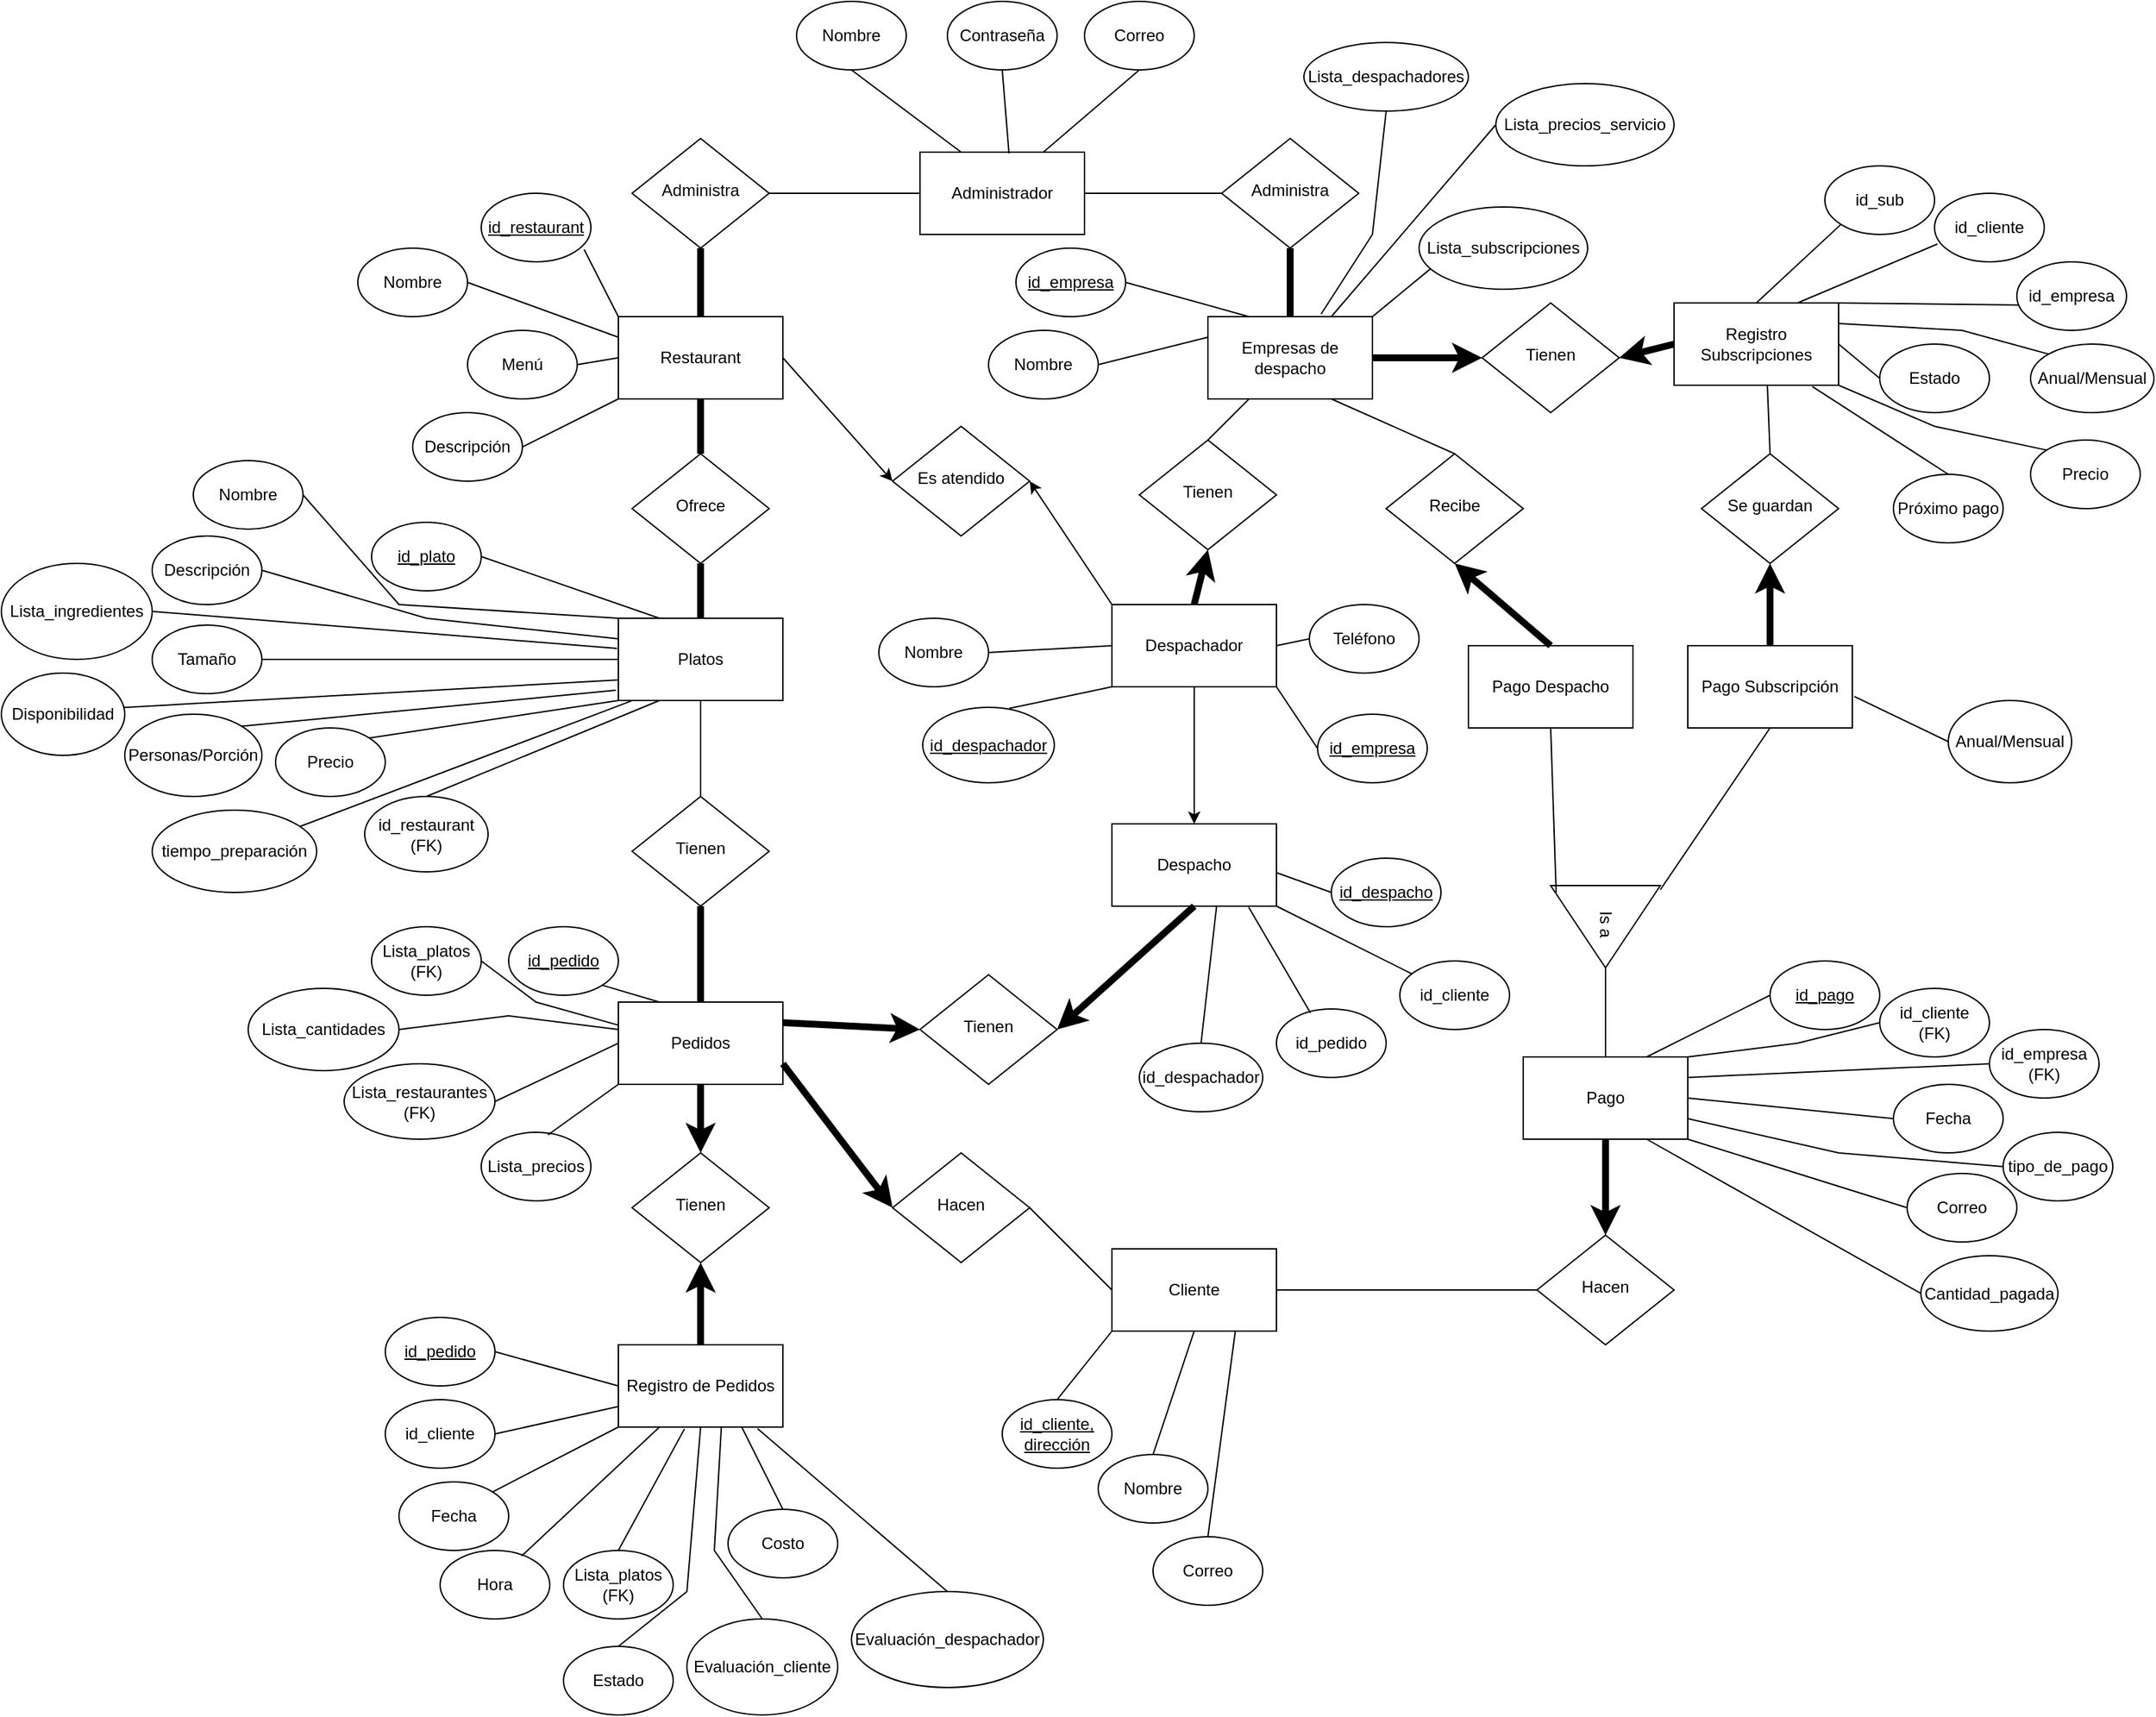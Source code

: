 <mxfile version="24.2.2" type="github">
  <diagram id="C5RBs43oDa-KdzZeNtuy" name="Page-1">
    <mxGraphModel dx="3180" dy="2422" grid="1" gridSize="10" guides="1" tooltips="1" connect="1" arrows="1" fold="1" page="1" pageScale="1" pageWidth="827" pageHeight="1169" math="0" shadow="0">
      <root>
        <mxCell id="WIyWlLk6GJQsqaUBKTNV-0" />
        <mxCell id="WIyWlLk6GJQsqaUBKTNV-1" parent="WIyWlLk6GJQsqaUBKTNV-0" />
        <mxCell id="WIyWlLk6GJQsqaUBKTNV-6" value="Administra" style="rhombus;whiteSpace=wrap;html=1;shadow=0;fontFamily=Helvetica;fontSize=12;align=center;strokeWidth=1;spacing=6;spacingTop=-4;" parent="WIyWlLk6GJQsqaUBKTNV-1" vertex="1">
          <mxGeometry x="130" y="10" width="100" height="80" as="geometry" />
        </mxCell>
        <mxCell id="WIyWlLk6GJQsqaUBKTNV-10" value="Ofrece" style="rhombus;whiteSpace=wrap;html=1;shadow=0;fontFamily=Helvetica;fontSize=12;align=center;strokeWidth=1;spacing=6;spacingTop=-4;" parent="WIyWlLk6GJQsqaUBKTNV-1" vertex="1">
          <mxGeometry x="130" y="240" width="100" height="80" as="geometry" />
        </mxCell>
        <mxCell id="P7yukmsBVSewSL0_P7Qi-1" value="Administrador" style="rounded=0;whiteSpace=wrap;html=1;" vertex="1" parent="WIyWlLk6GJQsqaUBKTNV-1">
          <mxGeometry x="340" y="20" width="120" height="60" as="geometry" />
        </mxCell>
        <mxCell id="P7yukmsBVSewSL0_P7Qi-2" value="Restaurant" style="rounded=0;whiteSpace=wrap;html=1;" vertex="1" parent="WIyWlLk6GJQsqaUBKTNV-1">
          <mxGeometry x="120" y="140" width="120" height="60" as="geometry" />
        </mxCell>
        <mxCell id="P7yukmsBVSewSL0_P7Qi-3" value="&lt;u&gt;id_restaurant&lt;/u&gt;" style="ellipse;whiteSpace=wrap;html=1;" vertex="1" parent="WIyWlLk6GJQsqaUBKTNV-1">
          <mxGeometry x="20" y="50" width="80" height="50" as="geometry" />
        </mxCell>
        <mxCell id="P7yukmsBVSewSL0_P7Qi-6" value="" style="endArrow=none;html=1;rounded=0;entryX=0;entryY=0.5;entryDx=0;entryDy=0;exitX=1;exitY=0.5;exitDx=0;exitDy=0;" edge="1" parent="WIyWlLk6GJQsqaUBKTNV-1" source="P7yukmsBVSewSL0_P7Qi-1" target="P7yukmsBVSewSL0_P7Qi-9">
          <mxGeometry width="50" height="50" relative="1" as="geometry">
            <mxPoint x="390" y="50" as="sourcePoint" />
            <mxPoint x="440" as="targetPoint" />
          </mxGeometry>
        </mxCell>
        <mxCell id="P7yukmsBVSewSL0_P7Qi-7" value="" style="endArrow=none;html=1;rounded=0;entryX=0.938;entryY=0.82;entryDx=0;entryDy=0;entryPerimeter=0;exitX=0;exitY=0;exitDx=0;exitDy=0;" edge="1" parent="WIyWlLk6GJQsqaUBKTNV-1" source="P7yukmsBVSewSL0_P7Qi-2" target="P7yukmsBVSewSL0_P7Qi-3">
          <mxGeometry width="50" height="50" relative="1" as="geometry">
            <mxPoint x="110" y="140" as="sourcePoint" />
            <mxPoint x="160" y="90" as="targetPoint" />
          </mxGeometry>
        </mxCell>
        <mxCell id="P7yukmsBVSewSL0_P7Qi-8" value="Nombre" style="ellipse;whiteSpace=wrap;html=1;" vertex="1" parent="WIyWlLk6GJQsqaUBKTNV-1">
          <mxGeometry x="-70" y="90" width="80" height="50" as="geometry" />
        </mxCell>
        <mxCell id="P7yukmsBVSewSL0_P7Qi-9" value="Administra" style="rhombus;whiteSpace=wrap;html=1;shadow=0;fontFamily=Helvetica;fontSize=12;align=center;strokeWidth=1;spacing=6;spacingTop=-4;" vertex="1" parent="WIyWlLk6GJQsqaUBKTNV-1">
          <mxGeometry x="560" y="10" width="100" height="80" as="geometry" />
        </mxCell>
        <mxCell id="P7yukmsBVSewSL0_P7Qi-13" value="Platos" style="rounded=0;whiteSpace=wrap;html=1;" vertex="1" parent="WIyWlLk6GJQsqaUBKTNV-1">
          <mxGeometry x="120" y="360" width="120" height="60" as="geometry" />
        </mxCell>
        <mxCell id="P7yukmsBVSewSL0_P7Qi-14" value="Tienen" style="rhombus;whiteSpace=wrap;html=1;shadow=0;fontFamily=Helvetica;fontSize=12;align=center;strokeWidth=1;spacing=6;spacingTop=-4;" vertex="1" parent="WIyWlLk6GJQsqaUBKTNV-1">
          <mxGeometry x="130" y="490" width="100" height="80" as="geometry" />
        </mxCell>
        <mxCell id="P7yukmsBVSewSL0_P7Qi-16" value="Pedidos" style="rounded=0;whiteSpace=wrap;html=1;" vertex="1" parent="WIyWlLk6GJQsqaUBKTNV-1">
          <mxGeometry x="120" y="640" width="120" height="60" as="geometry" />
        </mxCell>
        <mxCell id="P7yukmsBVSewSL0_P7Qi-17" value="Registro de Pedidos" style="rounded=0;whiteSpace=wrap;html=1;" vertex="1" parent="WIyWlLk6GJQsqaUBKTNV-1">
          <mxGeometry x="120" y="890" width="120" height="60" as="geometry" />
        </mxCell>
        <mxCell id="P7yukmsBVSewSL0_P7Qi-18" value="Despachador" style="rounded=0;whiteSpace=wrap;html=1;" vertex="1" parent="WIyWlLk6GJQsqaUBKTNV-1">
          <mxGeometry x="480" y="350" width="120" height="60" as="geometry" />
        </mxCell>
        <mxCell id="P7yukmsBVSewSL0_P7Qi-19" value="Cliente" style="rounded=0;whiteSpace=wrap;html=1;" vertex="1" parent="WIyWlLk6GJQsqaUBKTNV-1">
          <mxGeometry x="480" y="820" width="120" height="60" as="geometry" />
        </mxCell>
        <mxCell id="P7yukmsBVSewSL0_P7Qi-20" value="Empresas de despacho" style="rounded=0;whiteSpace=wrap;html=1;" vertex="1" parent="WIyWlLk6GJQsqaUBKTNV-1">
          <mxGeometry x="550" y="140" width="120" height="60" as="geometry" />
        </mxCell>
        <mxCell id="P7yukmsBVSewSL0_P7Qi-21" value="Despacho" style="rounded=0;whiteSpace=wrap;html=1;" vertex="1" parent="WIyWlLk6GJQsqaUBKTNV-1">
          <mxGeometry x="480" y="510" width="120" height="60" as="geometry" />
        </mxCell>
        <mxCell id="P7yukmsBVSewSL0_P7Qi-22" value="Tienen" style="rhombus;whiteSpace=wrap;html=1;shadow=0;fontFamily=Helvetica;fontSize=12;align=center;strokeWidth=1;spacing=6;spacingTop=-4;" vertex="1" parent="WIyWlLk6GJQsqaUBKTNV-1">
          <mxGeometry x="340" y="620" width="100" height="80" as="geometry" />
        </mxCell>
        <mxCell id="P7yukmsBVSewSL0_P7Qi-23" value="Tienen" style="rhombus;whiteSpace=wrap;html=1;shadow=0;fontFamily=Helvetica;fontSize=12;align=center;strokeWidth=1;spacing=6;spacingTop=-4;" vertex="1" parent="WIyWlLk6GJQsqaUBKTNV-1">
          <mxGeometry x="130" y="750" width="100" height="80" as="geometry" />
        </mxCell>
        <mxCell id="P7yukmsBVSewSL0_P7Qi-24" value="Hacen" style="rhombus;whiteSpace=wrap;html=1;shadow=0;fontFamily=Helvetica;fontSize=12;align=center;strokeWidth=1;spacing=6;spacingTop=-4;" vertex="1" parent="WIyWlLk6GJQsqaUBKTNV-1">
          <mxGeometry x="320" y="750" width="100" height="80" as="geometry" />
        </mxCell>
        <mxCell id="P7yukmsBVSewSL0_P7Qi-25" value="Hacen" style="rhombus;whiteSpace=wrap;html=1;shadow=0;fontFamily=Helvetica;fontSize=12;align=center;strokeWidth=1;spacing=6;spacingTop=-4;" vertex="1" parent="WIyWlLk6GJQsqaUBKTNV-1">
          <mxGeometry x="790" y="810" width="100" height="80" as="geometry" />
        </mxCell>
        <mxCell id="P7yukmsBVSewSL0_P7Qi-26" value="Pago" style="rounded=0;whiteSpace=wrap;html=1;" vertex="1" parent="WIyWlLk6GJQsqaUBKTNV-1">
          <mxGeometry x="780" y="680" width="120" height="60" as="geometry" />
        </mxCell>
        <mxCell id="P7yukmsBVSewSL0_P7Qi-27" value="Is a&amp;nbsp;" style="triangle;whiteSpace=wrap;html=1;rotation=90;" vertex="1" parent="WIyWlLk6GJQsqaUBKTNV-1">
          <mxGeometry x="810" y="545" width="60" height="80" as="geometry" />
        </mxCell>
        <mxCell id="P7yukmsBVSewSL0_P7Qi-28" value="Pago Despacho" style="rounded=0;whiteSpace=wrap;html=1;" vertex="1" parent="WIyWlLk6GJQsqaUBKTNV-1">
          <mxGeometry x="740" y="380" width="120" height="60" as="geometry" />
        </mxCell>
        <mxCell id="P7yukmsBVSewSL0_P7Qi-29" value="Pago Subscripción" style="rounded=0;whiteSpace=wrap;html=1;" vertex="1" parent="WIyWlLk6GJQsqaUBKTNV-1">
          <mxGeometry x="900" y="380" width="120" height="60" as="geometry" />
        </mxCell>
        <mxCell id="P7yukmsBVSewSL0_P7Qi-30" value="Registro Subscripciones" style="rounded=0;whiteSpace=wrap;html=1;" vertex="1" parent="WIyWlLk6GJQsqaUBKTNV-1">
          <mxGeometry x="890" y="130" width="120" height="60" as="geometry" />
        </mxCell>
        <mxCell id="P7yukmsBVSewSL0_P7Qi-31" value="Recibe" style="rhombus;whiteSpace=wrap;html=1;shadow=0;fontFamily=Helvetica;fontSize=12;align=center;strokeWidth=1;spacing=6;spacingTop=-4;" vertex="1" parent="WIyWlLk6GJQsqaUBKTNV-1">
          <mxGeometry x="680" y="240" width="100" height="80" as="geometry" />
        </mxCell>
        <mxCell id="P7yukmsBVSewSL0_P7Qi-32" value="Se guardan" style="rhombus;whiteSpace=wrap;html=1;shadow=0;fontFamily=Helvetica;fontSize=12;align=center;strokeWidth=1;spacing=6;spacingTop=-4;" vertex="1" parent="WIyWlLk6GJQsqaUBKTNV-1">
          <mxGeometry x="910" y="240" width="100" height="80" as="geometry" />
        </mxCell>
        <mxCell id="P7yukmsBVSewSL0_P7Qi-33" value="Tienen" style="rhombus;whiteSpace=wrap;html=1;shadow=0;fontFamily=Helvetica;fontSize=12;align=center;strokeWidth=1;spacing=6;spacingTop=-4;" vertex="1" parent="WIyWlLk6GJQsqaUBKTNV-1">
          <mxGeometry x="750" y="130" width="100" height="80" as="geometry" />
        </mxCell>
        <mxCell id="P7yukmsBVSewSL0_P7Qi-34" value="" style="endArrow=none;html=1;rounded=0;exitX=1;exitY=0.5;exitDx=0;exitDy=0;" edge="1" parent="WIyWlLk6GJQsqaUBKTNV-1" source="WIyWlLk6GJQsqaUBKTNV-6">
          <mxGeometry width="50" height="50" relative="1" as="geometry">
            <mxPoint x="300" y="90" as="sourcePoint" />
            <mxPoint x="340" y="50" as="targetPoint" />
          </mxGeometry>
        </mxCell>
        <mxCell id="P7yukmsBVSewSL0_P7Qi-37" value="" style="endArrow=none;html=1;rounded=0;exitX=0.5;exitY=1;exitDx=0;exitDy=0;entryX=0.5;entryY=0;entryDx=0;entryDy=0;strokeWidth=5;" edge="1" parent="WIyWlLk6GJQsqaUBKTNV-1" source="WIyWlLk6GJQsqaUBKTNV-6" target="P7yukmsBVSewSL0_P7Qi-2">
          <mxGeometry width="50" height="50" relative="1" as="geometry">
            <mxPoint x="220" y="110" as="sourcePoint" />
            <mxPoint x="330" y="110" as="targetPoint" />
          </mxGeometry>
        </mxCell>
        <mxCell id="P7yukmsBVSewSL0_P7Qi-39" value="" style="endArrow=none;html=1;rounded=0;exitX=0.5;exitY=1;exitDx=0;exitDy=0;entryX=0.5;entryY=0;entryDx=0;entryDy=0;strokeWidth=5;" edge="1" parent="WIyWlLk6GJQsqaUBKTNV-1" source="P7yukmsBVSewSL0_P7Qi-2" target="WIyWlLk6GJQsqaUBKTNV-10">
          <mxGeometry width="50" height="50" relative="1" as="geometry">
            <mxPoint x="230" y="230" as="sourcePoint" />
            <mxPoint x="230" y="280" as="targetPoint" />
            <Array as="points">
              <mxPoint x="180" y="220" />
            </Array>
          </mxGeometry>
        </mxCell>
        <mxCell id="P7yukmsBVSewSL0_P7Qi-40" value="" style="endArrow=none;html=1;rounded=0;exitX=0.5;exitY=1;exitDx=0;exitDy=0;strokeWidth=5;" edge="1" parent="WIyWlLk6GJQsqaUBKTNV-1" source="WIyWlLk6GJQsqaUBKTNV-10">
          <mxGeometry width="50" height="50" relative="1" as="geometry">
            <mxPoint x="180" y="330" as="sourcePoint" />
            <mxPoint x="180" y="360" as="targetPoint" />
          </mxGeometry>
        </mxCell>
        <mxCell id="P7yukmsBVSewSL0_P7Qi-41" value="" style="endArrow=none;html=1;rounded=0;entryX=0.5;entryY=1;entryDx=0;entryDy=0;exitX=0.5;exitY=0;exitDx=0;exitDy=0;" edge="1" parent="WIyWlLk6GJQsqaUBKTNV-1" source="P7yukmsBVSewSL0_P7Qi-14" target="P7yukmsBVSewSL0_P7Qi-13">
          <mxGeometry width="50" height="50" relative="1" as="geometry">
            <mxPoint x="210" y="480" as="sourcePoint" />
            <mxPoint x="260" y="430" as="targetPoint" />
          </mxGeometry>
        </mxCell>
        <mxCell id="P7yukmsBVSewSL0_P7Qi-42" value="" style="endArrow=none;html=1;rounded=0;exitX=0.5;exitY=1;exitDx=0;exitDy=0;strokeWidth=5;" edge="1" parent="WIyWlLk6GJQsqaUBKTNV-1" source="P7yukmsBVSewSL0_P7Qi-14" target="P7yukmsBVSewSL0_P7Qi-16">
          <mxGeometry width="50" height="50" relative="1" as="geometry">
            <mxPoint x="240" y="610" as="sourcePoint" />
            <mxPoint x="240" y="660" as="targetPoint" />
          </mxGeometry>
        </mxCell>
        <mxCell id="P7yukmsBVSewSL0_P7Qi-44" value="" style="endArrow=classic;html=1;rounded=0;exitX=0.5;exitY=1;exitDx=0;exitDy=0;entryX=0.5;entryY=0;entryDx=0;entryDy=0;strokeWidth=5;" edge="1" parent="WIyWlLk6GJQsqaUBKTNV-1" source="P7yukmsBVSewSL0_P7Qi-16" target="P7yukmsBVSewSL0_P7Qi-23">
          <mxGeometry width="50" height="50" relative="1" as="geometry">
            <mxPoint x="230" y="790" as="sourcePoint" />
            <mxPoint x="280" y="740" as="targetPoint" />
          </mxGeometry>
        </mxCell>
        <mxCell id="P7yukmsBVSewSL0_P7Qi-47" value="" style="endArrow=classic;html=1;rounded=0;exitX=0.5;exitY=0;exitDx=0;exitDy=0;entryX=0.5;entryY=1;entryDx=0;entryDy=0;strokeWidth=5;" edge="1" parent="WIyWlLk6GJQsqaUBKTNV-1" source="P7yukmsBVSewSL0_P7Qi-17" target="P7yukmsBVSewSL0_P7Qi-23">
          <mxGeometry width="50" height="50" relative="1" as="geometry">
            <mxPoint x="300" y="860" as="sourcePoint" />
            <mxPoint x="300" y="910" as="targetPoint" />
          </mxGeometry>
        </mxCell>
        <mxCell id="P7yukmsBVSewSL0_P7Qi-48" value="" style="endArrow=none;html=1;rounded=0;exitX=0;exitY=0.5;exitDx=0;exitDy=0;entryX=1;entryY=0.5;entryDx=0;entryDy=0;" edge="1" parent="WIyWlLk6GJQsqaUBKTNV-1" source="P7yukmsBVSewSL0_P7Qi-19" target="P7yukmsBVSewSL0_P7Qi-24">
          <mxGeometry width="50" height="50" relative="1" as="geometry">
            <mxPoint x="480" y="970" as="sourcePoint" />
            <mxPoint x="530" y="920" as="targetPoint" />
          </mxGeometry>
        </mxCell>
        <mxCell id="P7yukmsBVSewSL0_P7Qi-49" value="" style="endArrow=classic;html=1;rounded=0;exitX=1;exitY=0.75;exitDx=0;exitDy=0;entryX=0;entryY=0.5;entryDx=0;entryDy=0;strokeWidth=5;" edge="1" parent="WIyWlLk6GJQsqaUBKTNV-1" source="P7yukmsBVSewSL0_P7Qi-16" target="P7yukmsBVSewSL0_P7Qi-24">
          <mxGeometry width="50" height="50" relative="1" as="geometry">
            <mxPoint x="290" y="870" as="sourcePoint" />
            <mxPoint x="290" y="810" as="targetPoint" />
          </mxGeometry>
        </mxCell>
        <mxCell id="P7yukmsBVSewSL0_P7Qi-50" value="" style="endArrow=classic;html=1;rounded=0;exitX=1;exitY=0.25;exitDx=0;exitDy=0;entryX=0;entryY=0.5;entryDx=0;entryDy=0;strokeWidth=5;" edge="1" parent="WIyWlLk6GJQsqaUBKTNV-1" source="P7yukmsBVSewSL0_P7Qi-16" target="P7yukmsBVSewSL0_P7Qi-22">
          <mxGeometry width="50" height="50" relative="1" as="geometry">
            <mxPoint x="340" y="610" as="sourcePoint" />
            <mxPoint x="340" y="550" as="targetPoint" />
          </mxGeometry>
        </mxCell>
        <mxCell id="P7yukmsBVSewSL0_P7Qi-51" value="" style="endArrow=classic;html=1;rounded=0;exitX=0.5;exitY=1;exitDx=0;exitDy=0;entryX=1;entryY=0.5;entryDx=0;entryDy=0;strokeWidth=5;" edge="1" parent="WIyWlLk6GJQsqaUBKTNV-1" source="P7yukmsBVSewSL0_P7Qi-21" target="P7yukmsBVSewSL0_P7Qi-22">
          <mxGeometry width="50" height="50" relative="1" as="geometry">
            <mxPoint x="500" y="640" as="sourcePoint" />
            <mxPoint x="500" y="580" as="targetPoint" />
          </mxGeometry>
        </mxCell>
        <mxCell id="P7yukmsBVSewSL0_P7Qi-53" value="Tienen" style="rhombus;whiteSpace=wrap;html=1;shadow=0;fontFamily=Helvetica;fontSize=12;align=center;strokeWidth=1;spacing=6;spacingTop=-4;" vertex="1" parent="WIyWlLk6GJQsqaUBKTNV-1">
          <mxGeometry x="500" y="230" width="100" height="80" as="geometry" />
        </mxCell>
        <mxCell id="P7yukmsBVSewSL0_P7Qi-54" value="Es atendido" style="rhombus;whiteSpace=wrap;html=1;shadow=0;fontFamily=Helvetica;fontSize=12;align=center;strokeWidth=1;spacing=6;spacingTop=-4;" vertex="1" parent="WIyWlLk6GJQsqaUBKTNV-1">
          <mxGeometry x="320" y="220" width="100" height="80" as="geometry" />
        </mxCell>
        <mxCell id="P7yukmsBVSewSL0_P7Qi-57" value="" style="endArrow=none;html=1;rounded=0;entryX=0;entryY=0.5;entryDx=0;entryDy=0;exitX=1;exitY=0.5;exitDx=0;exitDy=0;" edge="1" parent="WIyWlLk6GJQsqaUBKTNV-1" source="P7yukmsBVSewSL0_P7Qi-19" target="P7yukmsBVSewSL0_P7Qi-25">
          <mxGeometry width="50" height="50" relative="1" as="geometry">
            <mxPoint x="720" y="920" as="sourcePoint" />
            <mxPoint x="770" y="870" as="targetPoint" />
          </mxGeometry>
        </mxCell>
        <mxCell id="P7yukmsBVSewSL0_P7Qi-58" value="" style="endArrow=classic;html=1;rounded=0;exitX=0.5;exitY=1;exitDx=0;exitDy=0;entryX=0.5;entryY=0;entryDx=0;entryDy=0;strokeWidth=5;" edge="1" parent="WIyWlLk6GJQsqaUBKTNV-1" source="P7yukmsBVSewSL0_P7Qi-26" target="P7yukmsBVSewSL0_P7Qi-25">
          <mxGeometry width="50" height="50" relative="1" as="geometry">
            <mxPoint x="740" y="770" as="sourcePoint" />
            <mxPoint x="830" y="770" as="targetPoint" />
          </mxGeometry>
        </mxCell>
        <mxCell id="P7yukmsBVSewSL0_P7Qi-59" value="" style="endArrow=none;html=1;rounded=0;entryX=1;entryY=0.5;entryDx=0;entryDy=0;exitX=0.5;exitY=0;exitDx=0;exitDy=0;" edge="1" parent="WIyWlLk6GJQsqaUBKTNV-1" source="P7yukmsBVSewSL0_P7Qi-26" target="P7yukmsBVSewSL0_P7Qi-27">
          <mxGeometry width="50" height="50" relative="1" as="geometry">
            <mxPoint x="730" y="680" as="sourcePoint" />
            <mxPoint x="780" y="630" as="targetPoint" />
          </mxGeometry>
        </mxCell>
        <mxCell id="P7yukmsBVSewSL0_P7Qi-60" value="" style="endArrow=none;html=1;rounded=0;entryX=0.083;entryY=0.95;entryDx=0;entryDy=0;entryPerimeter=0;exitX=0.5;exitY=1;exitDx=0;exitDy=0;" edge="1" parent="WIyWlLk6GJQsqaUBKTNV-1" source="P7yukmsBVSewSL0_P7Qi-28" target="P7yukmsBVSewSL0_P7Qi-27">
          <mxGeometry width="50" height="50" relative="1" as="geometry">
            <mxPoint x="710" y="550" as="sourcePoint" />
            <mxPoint x="760" y="510" as="targetPoint" />
          </mxGeometry>
        </mxCell>
        <mxCell id="P7yukmsBVSewSL0_P7Qi-61" value="" style="endArrow=none;html=1;rounded=0;entryX=0.5;entryY=1;entryDx=0;entryDy=0;exitX=0.05;exitY=0;exitDx=0;exitDy=0;exitPerimeter=0;" edge="1" parent="WIyWlLk6GJQsqaUBKTNV-1" source="P7yukmsBVSewSL0_P7Qi-27" target="P7yukmsBVSewSL0_P7Qi-29">
          <mxGeometry width="50" height="50" relative="1" as="geometry">
            <mxPoint x="960" y="540" as="sourcePoint" />
            <mxPoint x="1010" y="490" as="targetPoint" />
          </mxGeometry>
        </mxCell>
        <mxCell id="P7yukmsBVSewSL0_P7Qi-111" value="" style="endArrow=classic;html=1;rounded=0;exitX=1;exitY=0.5;exitDx=0;exitDy=0;entryX=0;entryY=0.5;entryDx=0;entryDy=0;strokeWidth=5;" edge="1" parent="WIyWlLk6GJQsqaUBKTNV-1" source="P7yukmsBVSewSL0_P7Qi-20" target="P7yukmsBVSewSL0_P7Qi-33">
          <mxGeometry width="50" height="50" relative="1" as="geometry">
            <mxPoint x="740" y="120" as="sourcePoint" />
            <mxPoint x="740" y="220" as="targetPoint" />
          </mxGeometry>
        </mxCell>
        <mxCell id="P7yukmsBVSewSL0_P7Qi-112" value="" style="endArrow=classic;html=1;rounded=0;entryX=1;entryY=0.5;entryDx=0;entryDy=0;strokeWidth=5;exitX=0;exitY=0.5;exitDx=0;exitDy=0;" edge="1" parent="WIyWlLk6GJQsqaUBKTNV-1" source="P7yukmsBVSewSL0_P7Qi-30" target="P7yukmsBVSewSL0_P7Qi-33">
          <mxGeometry width="50" height="50" relative="1" as="geometry">
            <mxPoint x="880" y="170" as="sourcePoint" />
            <mxPoint x="870" y="250" as="targetPoint" />
          </mxGeometry>
        </mxCell>
        <mxCell id="P7yukmsBVSewSL0_P7Qi-113" value="" style="endArrow=classic;html=1;rounded=0;exitX=0.5;exitY=0;exitDx=0;exitDy=0;entryX=0.5;entryY=1;entryDx=0;entryDy=0;strokeWidth=5;" edge="1" parent="WIyWlLk6GJQsqaUBKTNV-1" source="P7yukmsBVSewSL0_P7Qi-29" target="P7yukmsBVSewSL0_P7Qi-32">
          <mxGeometry width="50" height="50" relative="1" as="geometry">
            <mxPoint x="870" y="390" as="sourcePoint" />
            <mxPoint x="870" y="490" as="targetPoint" />
          </mxGeometry>
        </mxCell>
        <mxCell id="P7yukmsBVSewSL0_P7Qi-114" value="" style="endArrow=none;html=1;rounded=0;entryX=0.567;entryY=1;entryDx=0;entryDy=0;entryPerimeter=0;exitX=0.5;exitY=0;exitDx=0;exitDy=0;" edge="1" parent="WIyWlLk6GJQsqaUBKTNV-1" source="P7yukmsBVSewSL0_P7Qi-32" target="P7yukmsBVSewSL0_P7Qi-30">
          <mxGeometry width="50" height="50" relative="1" as="geometry">
            <mxPoint x="860" y="310" as="sourcePoint" />
            <mxPoint x="910" y="260" as="targetPoint" />
          </mxGeometry>
        </mxCell>
        <mxCell id="P7yukmsBVSewSL0_P7Qi-115" value="" style="endArrow=classic;html=1;rounded=0;exitX=0.5;exitY=0;exitDx=0;exitDy=0;entryX=0.5;entryY=1;entryDx=0;entryDy=0;strokeWidth=5;" edge="1" parent="WIyWlLk6GJQsqaUBKTNV-1" source="P7yukmsBVSewSL0_P7Qi-28" target="P7yukmsBVSewSL0_P7Qi-31">
          <mxGeometry width="50" height="50" relative="1" as="geometry">
            <mxPoint x="800" y="350" as="sourcePoint" />
            <mxPoint x="800" y="450" as="targetPoint" />
          </mxGeometry>
        </mxCell>
        <mxCell id="P7yukmsBVSewSL0_P7Qi-116" value="" style="endArrow=none;html=1;rounded=0;entryX=0.75;entryY=1;entryDx=0;entryDy=0;exitX=0.5;exitY=0;exitDx=0;exitDy=0;" edge="1" parent="WIyWlLk6GJQsqaUBKTNV-1" source="P7yukmsBVSewSL0_P7Qi-31" target="P7yukmsBVSewSL0_P7Qi-20">
          <mxGeometry width="50" height="50" relative="1" as="geometry">
            <mxPoint x="630" y="290" as="sourcePoint" />
            <mxPoint x="680" y="240" as="targetPoint" />
          </mxGeometry>
        </mxCell>
        <mxCell id="P7yukmsBVSewSL0_P7Qi-118" value="" style="endArrow=none;html=1;rounded=0;entryX=0.25;entryY=1;entryDx=0;entryDy=0;exitX=0.5;exitY=0;exitDx=0;exitDy=0;" edge="1" parent="WIyWlLk6GJQsqaUBKTNV-1" source="P7yukmsBVSewSL0_P7Qi-53" target="P7yukmsBVSewSL0_P7Qi-20">
          <mxGeometry width="50" height="50" relative="1" as="geometry">
            <mxPoint x="350" y="490" as="sourcePoint" />
            <mxPoint x="400" y="440" as="targetPoint" />
          </mxGeometry>
        </mxCell>
        <mxCell id="P7yukmsBVSewSL0_P7Qi-119" value="" style="endArrow=classic;html=1;rounded=0;exitX=0.5;exitY=0;exitDx=0;exitDy=0;entryX=0.5;entryY=1;entryDx=0;entryDy=0;strokeWidth=5;" edge="1" parent="WIyWlLk6GJQsqaUBKTNV-1" source="P7yukmsBVSewSL0_P7Qi-18" target="P7yukmsBVSewSL0_P7Qi-53">
          <mxGeometry width="50" height="50" relative="1" as="geometry">
            <mxPoint x="400" y="380" as="sourcePoint" />
            <mxPoint x="400" y="480" as="targetPoint" />
          </mxGeometry>
        </mxCell>
        <mxCell id="P7yukmsBVSewSL0_P7Qi-120" value="" style="endArrow=classic;html=1;rounded=0;entryX=0.5;entryY=0;entryDx=0;entryDy=0;exitX=0.5;exitY=1;exitDx=0;exitDy=0;" edge="1" parent="WIyWlLk6GJQsqaUBKTNV-1" source="P7yukmsBVSewSL0_P7Qi-18" target="P7yukmsBVSewSL0_P7Qi-21">
          <mxGeometry width="50" height="50" relative="1" as="geometry">
            <mxPoint x="360" y="520" as="sourcePoint" />
            <mxPoint x="410" y="470" as="targetPoint" />
          </mxGeometry>
        </mxCell>
        <mxCell id="P7yukmsBVSewSL0_P7Qi-121" value="" style="endArrow=classic;html=1;rounded=0;entryX=1;entryY=0.5;entryDx=0;entryDy=0;exitX=0;exitY=0;exitDx=0;exitDy=0;" edge="1" parent="WIyWlLk6GJQsqaUBKTNV-1" source="P7yukmsBVSewSL0_P7Qi-18" target="P7yukmsBVSewSL0_P7Qi-54">
          <mxGeometry width="50" height="50" relative="1" as="geometry">
            <mxPoint x="380" y="430" as="sourcePoint" />
            <mxPoint x="430" y="380" as="targetPoint" />
          </mxGeometry>
        </mxCell>
        <mxCell id="P7yukmsBVSewSL0_P7Qi-122" value="" style="endArrow=none;html=1;rounded=0;exitX=0.5;exitY=1;exitDx=0;exitDy=0;entryX=0.5;entryY=0;entryDx=0;entryDy=0;strokeWidth=5;" edge="1" parent="WIyWlLk6GJQsqaUBKTNV-1" source="P7yukmsBVSewSL0_P7Qi-9" target="P7yukmsBVSewSL0_P7Qi-20">
          <mxGeometry width="50" height="50" relative="1" as="geometry">
            <mxPoint x="420" y="150" as="sourcePoint" />
            <mxPoint x="420" y="190" as="targetPoint" />
            <Array as="points" />
          </mxGeometry>
        </mxCell>
        <mxCell id="P7yukmsBVSewSL0_P7Qi-123" value="" style="endArrow=classic;html=1;rounded=0;entryX=0;entryY=0.5;entryDx=0;entryDy=0;exitX=1;exitY=0.5;exitDx=0;exitDy=0;" edge="1" parent="WIyWlLk6GJQsqaUBKTNV-1" source="P7yukmsBVSewSL0_P7Qi-2" target="P7yukmsBVSewSL0_P7Qi-54">
          <mxGeometry width="50" height="50" relative="1" as="geometry">
            <mxPoint x="360" y="190" as="sourcePoint" />
            <mxPoint x="300" y="70" as="targetPoint" />
          </mxGeometry>
        </mxCell>
        <mxCell id="P7yukmsBVSewSL0_P7Qi-124" value="Menú" style="ellipse;whiteSpace=wrap;html=1;" vertex="1" parent="WIyWlLk6GJQsqaUBKTNV-1">
          <mxGeometry x="10" y="150" width="80" height="50" as="geometry" />
        </mxCell>
        <mxCell id="P7yukmsBVSewSL0_P7Qi-125" value="Descripción" style="ellipse;whiteSpace=wrap;html=1;" vertex="1" parent="WIyWlLk6GJQsqaUBKTNV-1">
          <mxGeometry x="-30" y="210" width="80" height="50" as="geometry" />
        </mxCell>
        <mxCell id="P7yukmsBVSewSL0_P7Qi-126" value="" style="endArrow=none;html=1;rounded=0;entryX=0;entryY=1;entryDx=0;entryDy=0;exitX=1;exitY=0.5;exitDx=0;exitDy=0;" edge="1" parent="WIyWlLk6GJQsqaUBKTNV-1" source="P7yukmsBVSewSL0_P7Qi-125" target="P7yukmsBVSewSL0_P7Qi-2">
          <mxGeometry width="50" height="50" relative="1" as="geometry">
            <mxPoint x="80" y="300" as="sourcePoint" />
            <mxPoint x="130" y="250" as="targetPoint" />
          </mxGeometry>
        </mxCell>
        <mxCell id="P7yukmsBVSewSL0_P7Qi-127" value="" style="endArrow=none;html=1;rounded=0;entryX=0;entryY=0.5;entryDx=0;entryDy=0;exitX=1;exitY=0.5;exitDx=0;exitDy=0;" edge="1" parent="WIyWlLk6GJQsqaUBKTNV-1" source="P7yukmsBVSewSL0_P7Qi-124" target="P7yukmsBVSewSL0_P7Qi-2">
          <mxGeometry width="50" height="50" relative="1" as="geometry">
            <mxPoint x="10" y="340" as="sourcePoint" />
            <mxPoint x="60" y="290" as="targetPoint" />
          </mxGeometry>
        </mxCell>
        <mxCell id="P7yukmsBVSewSL0_P7Qi-128" value="" style="endArrow=none;html=1;rounded=0;entryX=0;entryY=0.25;entryDx=0;entryDy=0;exitX=1;exitY=0.5;exitDx=0;exitDy=0;" edge="1" parent="WIyWlLk6GJQsqaUBKTNV-1" source="P7yukmsBVSewSL0_P7Qi-8" target="P7yukmsBVSewSL0_P7Qi-2">
          <mxGeometry width="50" height="50" relative="1" as="geometry">
            <mxPoint x="50" y="160" as="sourcePoint" />
            <mxPoint x="100" y="110" as="targetPoint" />
          </mxGeometry>
        </mxCell>
        <mxCell id="P7yukmsBVSewSL0_P7Qi-130" value="&lt;u&gt;id_cliente, dirección&lt;/u&gt;" style="ellipse;whiteSpace=wrap;html=1;" vertex="1" parent="WIyWlLk6GJQsqaUBKTNV-1">
          <mxGeometry x="400" y="930" width="80" height="50" as="geometry" />
        </mxCell>
        <mxCell id="P7yukmsBVSewSL0_P7Qi-131" value="Nombre" style="ellipse;whiteSpace=wrap;html=1;" vertex="1" parent="WIyWlLk6GJQsqaUBKTNV-1">
          <mxGeometry x="470" y="970" width="80" height="50" as="geometry" />
        </mxCell>
        <mxCell id="P7yukmsBVSewSL0_P7Qi-132" value="Correo" style="ellipse;whiteSpace=wrap;html=1;" vertex="1" parent="WIyWlLk6GJQsqaUBKTNV-1">
          <mxGeometry x="510" y="1030" width="80" height="50" as="geometry" />
        </mxCell>
        <mxCell id="P7yukmsBVSewSL0_P7Qi-133" value="" style="endArrow=none;html=1;rounded=0;entryX=0;entryY=1;entryDx=0;entryDy=0;exitX=0.5;exitY=0;exitDx=0;exitDy=0;" edge="1" parent="WIyWlLk6GJQsqaUBKTNV-1" source="P7yukmsBVSewSL0_P7Qi-130" target="P7yukmsBVSewSL0_P7Qi-19">
          <mxGeometry width="50" height="50" relative="1" as="geometry">
            <mxPoint x="500" y="960" as="sourcePoint" />
            <mxPoint x="550" y="910" as="targetPoint" />
          </mxGeometry>
        </mxCell>
        <mxCell id="P7yukmsBVSewSL0_P7Qi-134" value="" style="endArrow=none;html=1;rounded=0;entryX=0.5;entryY=1;entryDx=0;entryDy=0;exitX=0.5;exitY=0;exitDx=0;exitDy=0;" edge="1" parent="WIyWlLk6GJQsqaUBKTNV-1" source="P7yukmsBVSewSL0_P7Qi-131" target="P7yukmsBVSewSL0_P7Qi-19">
          <mxGeometry width="50" height="50" relative="1" as="geometry">
            <mxPoint x="520" y="980" as="sourcePoint" />
            <mxPoint x="570" y="930" as="targetPoint" />
          </mxGeometry>
        </mxCell>
        <mxCell id="P7yukmsBVSewSL0_P7Qi-135" value="" style="endArrow=none;html=1;rounded=0;entryX=0.75;entryY=1;entryDx=0;entryDy=0;exitX=0.5;exitY=0;exitDx=0;exitDy=0;" edge="1" parent="WIyWlLk6GJQsqaUBKTNV-1" source="P7yukmsBVSewSL0_P7Qi-132" target="P7yukmsBVSewSL0_P7Qi-19">
          <mxGeometry width="50" height="50" relative="1" as="geometry">
            <mxPoint x="640" y="970" as="sourcePoint" />
            <mxPoint x="690" y="920" as="targetPoint" />
          </mxGeometry>
        </mxCell>
        <mxCell id="P7yukmsBVSewSL0_P7Qi-136" value="Nombre" style="ellipse;whiteSpace=wrap;html=1;" vertex="1" parent="WIyWlLk6GJQsqaUBKTNV-1">
          <mxGeometry x="-190" y="245" width="80" height="50" as="geometry" />
        </mxCell>
        <mxCell id="P7yukmsBVSewSL0_P7Qi-137" value="&lt;u&gt;id_plato&lt;/u&gt;" style="ellipse;whiteSpace=wrap;html=1;" vertex="1" parent="WIyWlLk6GJQsqaUBKTNV-1">
          <mxGeometry x="-60" y="290" width="80" height="50" as="geometry" />
        </mxCell>
        <mxCell id="P7yukmsBVSewSL0_P7Qi-138" value="Descripción" style="ellipse;whiteSpace=wrap;html=1;" vertex="1" parent="WIyWlLk6GJQsqaUBKTNV-1">
          <mxGeometry x="-220" y="300" width="80" height="50" as="geometry" />
        </mxCell>
        <mxCell id="P7yukmsBVSewSL0_P7Qi-139" value="Tamaño" style="ellipse;whiteSpace=wrap;html=1;" vertex="1" parent="WIyWlLk6GJQsqaUBKTNV-1">
          <mxGeometry x="-220" y="365" width="80" height="50" as="geometry" />
        </mxCell>
        <mxCell id="P7yukmsBVSewSL0_P7Qi-140" value="Disponibilidad" style="ellipse;whiteSpace=wrap;html=1;" vertex="1" parent="WIyWlLk6GJQsqaUBKTNV-1">
          <mxGeometry x="-330" y="400" width="90" height="60" as="geometry" />
        </mxCell>
        <mxCell id="P7yukmsBVSewSL0_P7Qi-141" value="Personas/Porción" style="ellipse;whiteSpace=wrap;html=1;" vertex="1" parent="WIyWlLk6GJQsqaUBKTNV-1">
          <mxGeometry x="-240" y="430" width="100" height="60" as="geometry" />
        </mxCell>
        <mxCell id="P7yukmsBVSewSL0_P7Qi-142" value="Lista_ingredientes" style="ellipse;whiteSpace=wrap;html=1;" vertex="1" parent="WIyWlLk6GJQsqaUBKTNV-1">
          <mxGeometry x="-330" y="320" width="110" height="70" as="geometry" />
        </mxCell>
        <mxCell id="P7yukmsBVSewSL0_P7Qi-143" value="Precio" style="ellipse;whiteSpace=wrap;html=1;" vertex="1" parent="WIyWlLk6GJQsqaUBKTNV-1">
          <mxGeometry x="-130" y="440" width="80" height="50" as="geometry" />
        </mxCell>
        <mxCell id="P7yukmsBVSewSL0_P7Qi-144" value="" style="endArrow=none;html=1;rounded=0;entryX=1;entryY=0.5;entryDx=0;entryDy=0;exitX=0.25;exitY=0;exitDx=0;exitDy=0;" edge="1" parent="WIyWlLk6GJQsqaUBKTNV-1" source="P7yukmsBVSewSL0_P7Qi-13" target="P7yukmsBVSewSL0_P7Qi-137">
          <mxGeometry width="50" height="50" relative="1" as="geometry">
            <mxPoint x="80" y="410" as="sourcePoint" />
            <mxPoint x="130" y="360" as="targetPoint" />
          </mxGeometry>
        </mxCell>
        <mxCell id="P7yukmsBVSewSL0_P7Qi-145" value="" style="endArrow=none;html=1;rounded=0;entryX=0;entryY=1;entryDx=0;entryDy=0;exitX=1;exitY=0;exitDx=0;exitDy=0;" edge="1" parent="WIyWlLk6GJQsqaUBKTNV-1" source="P7yukmsBVSewSL0_P7Qi-143" target="P7yukmsBVSewSL0_P7Qi-13">
          <mxGeometry width="50" height="50" relative="1" as="geometry">
            <mxPoint x="70" y="450" as="sourcePoint" />
            <mxPoint x="120" y="400" as="targetPoint" />
          </mxGeometry>
        </mxCell>
        <mxCell id="P7yukmsBVSewSL0_P7Qi-146" value="" style="endArrow=none;html=1;rounded=0;entryX=1;entryY=0.5;entryDx=0;entryDy=0;exitX=0;exitY=0;exitDx=0;exitDy=0;" edge="1" parent="WIyWlLk6GJQsqaUBKTNV-1" source="P7yukmsBVSewSL0_P7Qi-13" target="P7yukmsBVSewSL0_P7Qi-136">
          <mxGeometry width="50" height="50" relative="1" as="geometry">
            <mxPoint x="-280" y="410" as="sourcePoint" />
            <mxPoint x="-230" y="360" as="targetPoint" />
            <Array as="points">
              <mxPoint x="-40" y="350" />
            </Array>
          </mxGeometry>
        </mxCell>
        <mxCell id="P7yukmsBVSewSL0_P7Qi-147" value="" style="endArrow=none;html=1;rounded=0;entryX=1;entryY=0.5;entryDx=0;entryDy=0;exitX=0;exitY=0.25;exitDx=0;exitDy=0;" edge="1" parent="WIyWlLk6GJQsqaUBKTNV-1" source="P7yukmsBVSewSL0_P7Qi-13" target="P7yukmsBVSewSL0_P7Qi-138">
          <mxGeometry width="50" height="50" relative="1" as="geometry">
            <mxPoint x="-300" y="450" as="sourcePoint" />
            <mxPoint x="-250" y="400" as="targetPoint" />
            <Array as="points">
              <mxPoint x="-20" y="360" />
            </Array>
          </mxGeometry>
        </mxCell>
        <mxCell id="P7yukmsBVSewSL0_P7Qi-148" value="" style="endArrow=none;html=1;rounded=0;exitX=1;exitY=0.5;exitDx=0;exitDy=0;entryX=-0.008;entryY=0.367;entryDx=0;entryDy=0;entryPerimeter=0;" edge="1" parent="WIyWlLk6GJQsqaUBKTNV-1" source="P7yukmsBVSewSL0_P7Qi-142" target="P7yukmsBVSewSL0_P7Qi-13">
          <mxGeometry width="50" height="50" relative="1" as="geometry">
            <mxPoint x="-420" y="490" as="sourcePoint" />
            <mxPoint x="90" y="390" as="targetPoint" />
          </mxGeometry>
        </mxCell>
        <mxCell id="P7yukmsBVSewSL0_P7Qi-149" value="" style="endArrow=none;html=1;rounded=0;entryX=1;entryY=0.5;entryDx=0;entryDy=0;exitX=0;exitY=0.5;exitDx=0;exitDy=0;" edge="1" parent="WIyWlLk6GJQsqaUBKTNV-1" source="P7yukmsBVSewSL0_P7Qi-13" target="P7yukmsBVSewSL0_P7Qi-139">
          <mxGeometry width="50" height="50" relative="1" as="geometry">
            <mxPoint x="-260" y="570" as="sourcePoint" />
            <mxPoint x="-210" y="520" as="targetPoint" />
          </mxGeometry>
        </mxCell>
        <mxCell id="P7yukmsBVSewSL0_P7Qi-150" value="" style="endArrow=none;html=1;rounded=0;entryX=0;entryY=0.75;entryDx=0;entryDy=0;exitX=0.989;exitY=0.418;exitDx=0;exitDy=0;exitPerimeter=0;" edge="1" parent="WIyWlLk6GJQsqaUBKTNV-1" source="P7yukmsBVSewSL0_P7Qi-140" target="P7yukmsBVSewSL0_P7Qi-13">
          <mxGeometry width="50" height="50" relative="1" as="geometry">
            <mxPoint x="-270" y="640" as="sourcePoint" />
            <mxPoint x="-220" y="590" as="targetPoint" />
          </mxGeometry>
        </mxCell>
        <mxCell id="P7yukmsBVSewSL0_P7Qi-151" value="" style="endArrow=none;html=1;rounded=0;entryX=-0.015;entryY=0.875;entryDx=0;entryDy=0;entryPerimeter=0;exitX=1;exitY=0;exitDx=0;exitDy=0;" edge="1" parent="WIyWlLk6GJQsqaUBKTNV-1" source="P7yukmsBVSewSL0_P7Qi-141" target="P7yukmsBVSewSL0_P7Qi-13">
          <mxGeometry width="50" height="50" relative="1" as="geometry">
            <mxPoint x="-110" y="700" as="sourcePoint" />
            <mxPoint x="-60" y="650" as="targetPoint" />
          </mxGeometry>
        </mxCell>
        <mxCell id="P7yukmsBVSewSL0_P7Qi-152" value="tiempo_preparación" style="ellipse;whiteSpace=wrap;html=1;" vertex="1" parent="WIyWlLk6GJQsqaUBKTNV-1">
          <mxGeometry x="-220" y="500" width="120" height="60" as="geometry" />
        </mxCell>
        <mxCell id="P7yukmsBVSewSL0_P7Qi-153" value="" style="endArrow=none;html=1;rounded=0;entryX=0.079;entryY=1.005;entryDx=0;entryDy=0;entryPerimeter=0;" edge="1" parent="WIyWlLk6GJQsqaUBKTNV-1" source="P7yukmsBVSewSL0_P7Qi-152" target="P7yukmsBVSewSL0_P7Qi-13">
          <mxGeometry width="50" height="50" relative="1" as="geometry">
            <mxPoint x="70" y="540" as="sourcePoint" />
            <mxPoint x="120" y="490" as="targetPoint" />
          </mxGeometry>
        </mxCell>
        <mxCell id="P7yukmsBVSewSL0_P7Qi-154" value="id_restaurant&lt;br&gt;(FK)" style="ellipse;whiteSpace=wrap;html=1;" vertex="1" parent="WIyWlLk6GJQsqaUBKTNV-1">
          <mxGeometry x="-65" y="490" width="90" height="55" as="geometry" />
        </mxCell>
        <mxCell id="P7yukmsBVSewSL0_P7Qi-155" value="" style="endArrow=none;html=1;rounded=0;exitX=0.5;exitY=0;exitDx=0;exitDy=0;entryX=0.25;entryY=1;entryDx=0;entryDy=0;" edge="1" parent="WIyWlLk6GJQsqaUBKTNV-1" source="P7yukmsBVSewSL0_P7Qi-154" target="P7yukmsBVSewSL0_P7Qi-13">
          <mxGeometry width="50" height="50" relative="1" as="geometry">
            <mxPoint x="-120" y="700" as="sourcePoint" />
            <mxPoint x="-70" y="650" as="targetPoint" />
          </mxGeometry>
        </mxCell>
        <mxCell id="P7yukmsBVSewSL0_P7Qi-156" value="&lt;u&gt;id_pedido&lt;/u&gt;" style="ellipse;whiteSpace=wrap;html=1;" vertex="1" parent="WIyWlLk6GJQsqaUBKTNV-1">
          <mxGeometry x="40" y="585" width="80" height="50" as="geometry" />
        </mxCell>
        <mxCell id="P7yukmsBVSewSL0_P7Qi-157" value="Lista_platos&lt;br&gt;(FK)" style="ellipse;whiteSpace=wrap;html=1;" vertex="1" parent="WIyWlLk6GJQsqaUBKTNV-1">
          <mxGeometry x="-60" y="585" width="80" height="50" as="geometry" />
        </mxCell>
        <mxCell id="P7yukmsBVSewSL0_P7Qi-158" value="Lista_restaurantes&lt;br&gt;(FK)" style="ellipse;whiteSpace=wrap;html=1;" vertex="1" parent="WIyWlLk6GJQsqaUBKTNV-1">
          <mxGeometry x="-80" y="685" width="110" height="55" as="geometry" />
        </mxCell>
        <mxCell id="P7yukmsBVSewSL0_P7Qi-159" value="Lista_cantidades" style="ellipse;whiteSpace=wrap;html=1;" vertex="1" parent="WIyWlLk6GJQsqaUBKTNV-1">
          <mxGeometry x="-150" y="630" width="110" height="60" as="geometry" />
        </mxCell>
        <mxCell id="P7yukmsBVSewSL0_P7Qi-160" value="&lt;u&gt;id_pedido&lt;/u&gt;" style="ellipse;whiteSpace=wrap;html=1;" vertex="1" parent="WIyWlLk6GJQsqaUBKTNV-1">
          <mxGeometry x="-50" y="870" width="80" height="50" as="geometry" />
        </mxCell>
        <mxCell id="P7yukmsBVSewSL0_P7Qi-161" value="Lista_precios" style="ellipse;whiteSpace=wrap;html=1;" vertex="1" parent="WIyWlLk6GJQsqaUBKTNV-1">
          <mxGeometry x="20" y="735" width="80" height="50" as="geometry" />
        </mxCell>
        <mxCell id="P7yukmsBVSewSL0_P7Qi-162" value="" style="endArrow=none;html=1;rounded=0;entryX=1;entryY=1;entryDx=0;entryDy=0;exitX=0.25;exitY=0;exitDx=0;exitDy=0;" edge="1" parent="WIyWlLk6GJQsqaUBKTNV-1" source="P7yukmsBVSewSL0_P7Qi-16" target="P7yukmsBVSewSL0_P7Qi-156">
          <mxGeometry width="50" height="50" relative="1" as="geometry">
            <mxPoint x="-220" y="830" as="sourcePoint" />
            <mxPoint x="-170" y="780" as="targetPoint" />
          </mxGeometry>
        </mxCell>
        <mxCell id="P7yukmsBVSewSL0_P7Qi-163" value="" style="endArrow=none;html=1;rounded=0;entryX=1;entryY=0.5;entryDx=0;entryDy=0;exitX=0;exitY=0.28;exitDx=0;exitDy=0;exitPerimeter=0;" edge="1" parent="WIyWlLk6GJQsqaUBKTNV-1" source="P7yukmsBVSewSL0_P7Qi-16" target="P7yukmsBVSewSL0_P7Qi-157">
          <mxGeometry width="50" height="50" relative="1" as="geometry">
            <mxPoint x="-320" y="710" as="sourcePoint" />
            <mxPoint x="-270" y="660" as="targetPoint" />
            <Array as="points">
              <mxPoint x="60" y="640" />
            </Array>
          </mxGeometry>
        </mxCell>
        <mxCell id="P7yukmsBVSewSL0_P7Qi-164" value="" style="endArrow=none;html=1;rounded=0;entryX=1;entryY=0.5;entryDx=0;entryDy=0;" edge="1" parent="WIyWlLk6GJQsqaUBKTNV-1" target="P7yukmsBVSewSL0_P7Qi-159">
          <mxGeometry width="50" height="50" relative="1" as="geometry">
            <mxPoint x="120" y="660" as="sourcePoint" />
            <mxPoint x="-310" y="690" as="targetPoint" />
            <Array as="points">
              <mxPoint x="40" y="650" />
            </Array>
          </mxGeometry>
        </mxCell>
        <mxCell id="P7yukmsBVSewSL0_P7Qi-165" value="" style="endArrow=none;html=1;rounded=0;entryX=0;entryY=0.5;entryDx=0;entryDy=0;exitX=1;exitY=0.5;exitDx=0;exitDy=0;" edge="1" parent="WIyWlLk6GJQsqaUBKTNV-1" source="P7yukmsBVSewSL0_P7Qi-158" target="P7yukmsBVSewSL0_P7Qi-16">
          <mxGeometry width="50" height="50" relative="1" as="geometry">
            <mxPoint x="-180" y="830" as="sourcePoint" />
            <mxPoint x="-130" y="780" as="targetPoint" />
          </mxGeometry>
        </mxCell>
        <mxCell id="P7yukmsBVSewSL0_P7Qi-166" value="" style="endArrow=none;html=1;rounded=0;entryX=0;entryY=1;entryDx=0;entryDy=0;exitX=0.608;exitY=0.037;exitDx=0;exitDy=0;exitPerimeter=0;" edge="1" parent="WIyWlLk6GJQsqaUBKTNV-1" source="P7yukmsBVSewSL0_P7Qi-161" target="P7yukmsBVSewSL0_P7Qi-16">
          <mxGeometry width="50" height="50" relative="1" as="geometry">
            <mxPoint x="-110" y="900" as="sourcePoint" />
            <mxPoint x="-60" y="850" as="targetPoint" />
          </mxGeometry>
        </mxCell>
        <mxCell id="P7yukmsBVSewSL0_P7Qi-167" value="" style="endArrow=none;html=1;rounded=0;entryX=1;entryY=0.5;entryDx=0;entryDy=0;exitX=0;exitY=0.5;exitDx=0;exitDy=0;" edge="1" parent="WIyWlLk6GJQsqaUBKTNV-1" source="P7yukmsBVSewSL0_P7Qi-17" target="P7yukmsBVSewSL0_P7Qi-160">
          <mxGeometry width="50" height="50" relative="1" as="geometry">
            <mxPoint x="-140" y="1040" as="sourcePoint" />
            <mxPoint x="-90" y="990" as="targetPoint" />
          </mxGeometry>
        </mxCell>
        <mxCell id="P7yukmsBVSewSL0_P7Qi-169" value="id_cliente" style="ellipse;whiteSpace=wrap;html=1;" vertex="1" parent="WIyWlLk6GJQsqaUBKTNV-1">
          <mxGeometry x="-50" y="930" width="80" height="50" as="geometry" />
        </mxCell>
        <mxCell id="P7yukmsBVSewSL0_P7Qi-170" value="" style="endArrow=none;html=1;rounded=0;entryX=0;entryY=0.75;entryDx=0;entryDy=0;exitX=1;exitY=0.5;exitDx=0;exitDy=0;" edge="1" parent="WIyWlLk6GJQsqaUBKTNV-1" source="P7yukmsBVSewSL0_P7Qi-169" target="P7yukmsBVSewSL0_P7Qi-17">
          <mxGeometry width="50" height="50" relative="1" as="geometry">
            <mxPoint x="-170" y="1040" as="sourcePoint" />
            <mxPoint x="-120" y="990" as="targetPoint" />
          </mxGeometry>
        </mxCell>
        <mxCell id="P7yukmsBVSewSL0_P7Qi-171" value="Fecha" style="ellipse;whiteSpace=wrap;html=1;" vertex="1" parent="WIyWlLk6GJQsqaUBKTNV-1">
          <mxGeometry x="-40" y="990" width="80" height="50" as="geometry" />
        </mxCell>
        <mxCell id="P7yukmsBVSewSL0_P7Qi-172" value="" style="endArrow=none;html=1;rounded=0;entryX=0;entryY=1;entryDx=0;entryDy=0;exitX=1;exitY=0;exitDx=0;exitDy=0;" edge="1" parent="WIyWlLk6GJQsqaUBKTNV-1" source="P7yukmsBVSewSL0_P7Qi-171" target="P7yukmsBVSewSL0_P7Qi-17">
          <mxGeometry width="50" height="50" relative="1" as="geometry">
            <mxPoint x="40" y="1090" as="sourcePoint" />
            <mxPoint x="90" y="1040" as="targetPoint" />
          </mxGeometry>
        </mxCell>
        <mxCell id="P7yukmsBVSewSL0_P7Qi-173" value="Hora" style="ellipse;whiteSpace=wrap;html=1;" vertex="1" parent="WIyWlLk6GJQsqaUBKTNV-1">
          <mxGeometry x="-10" y="1040" width="80" height="50" as="geometry" />
        </mxCell>
        <mxCell id="P7yukmsBVSewSL0_P7Qi-175" value="" style="endArrow=none;html=1;rounded=0;entryX=0.25;entryY=1;entryDx=0;entryDy=0;exitX=0.743;exitY=0.081;exitDx=0;exitDy=0;exitPerimeter=0;" edge="1" parent="WIyWlLk6GJQsqaUBKTNV-1" source="P7yukmsBVSewSL0_P7Qi-173" target="P7yukmsBVSewSL0_P7Qi-17">
          <mxGeometry width="50" height="50" relative="1" as="geometry">
            <mxPoint x="140" y="1030" as="sourcePoint" />
            <mxPoint x="190" y="980" as="targetPoint" />
          </mxGeometry>
        </mxCell>
        <mxCell id="P7yukmsBVSewSL0_P7Qi-176" value="Lista_platos&lt;br&gt;(FK)" style="ellipse;whiteSpace=wrap;html=1;" vertex="1" parent="WIyWlLk6GJQsqaUBKTNV-1">
          <mxGeometry x="80" y="1040" width="80" height="50" as="geometry" />
        </mxCell>
        <mxCell id="P7yukmsBVSewSL0_P7Qi-177" value="" style="endArrow=none;html=1;rounded=0;entryX=0.402;entryY=1.022;entryDx=0;entryDy=0;entryPerimeter=0;exitX=0.5;exitY=0;exitDx=0;exitDy=0;" edge="1" parent="WIyWlLk6GJQsqaUBKTNV-1" source="P7yukmsBVSewSL0_P7Qi-176" target="P7yukmsBVSewSL0_P7Qi-17">
          <mxGeometry width="50" height="50" relative="1" as="geometry">
            <mxPoint x="120" y="1030" as="sourcePoint" />
            <mxPoint x="180" y="1010" as="targetPoint" />
          </mxGeometry>
        </mxCell>
        <mxCell id="P7yukmsBVSewSL0_P7Qi-178" value="Estado" style="ellipse;whiteSpace=wrap;html=1;" vertex="1" parent="WIyWlLk6GJQsqaUBKTNV-1">
          <mxGeometry x="80" y="1110" width="80" height="50" as="geometry" />
        </mxCell>
        <mxCell id="P7yukmsBVSewSL0_P7Qi-179" value="" style="endArrow=none;html=1;rounded=0;entryX=0.5;entryY=1;entryDx=0;entryDy=0;exitX=0.5;exitY=0;exitDx=0;exitDy=0;" edge="1" parent="WIyWlLk6GJQsqaUBKTNV-1" source="P7yukmsBVSewSL0_P7Qi-178" target="P7yukmsBVSewSL0_P7Qi-17">
          <mxGeometry width="50" height="50" relative="1" as="geometry">
            <mxPoint x="210" y="1070" as="sourcePoint" />
            <mxPoint x="260" y="1020" as="targetPoint" />
            <Array as="points">
              <mxPoint x="170" y="1070" />
            </Array>
          </mxGeometry>
        </mxCell>
        <mxCell id="P7yukmsBVSewSL0_P7Qi-180" value="Costo" style="ellipse;whiteSpace=wrap;html=1;" vertex="1" parent="WIyWlLk6GJQsqaUBKTNV-1">
          <mxGeometry x="200" y="1010" width="80" height="50" as="geometry" />
        </mxCell>
        <mxCell id="P7yukmsBVSewSL0_P7Qi-181" value="" style="endArrow=none;html=1;rounded=0;entryX=0.75;entryY=1;entryDx=0;entryDy=0;exitX=0.5;exitY=0;exitDx=0;exitDy=0;" edge="1" parent="WIyWlLk6GJQsqaUBKTNV-1" source="P7yukmsBVSewSL0_P7Qi-180" target="P7yukmsBVSewSL0_P7Qi-17">
          <mxGeometry width="50" height="50" relative="1" as="geometry">
            <mxPoint x="220" y="1040" as="sourcePoint" />
            <mxPoint x="250" y="990" as="targetPoint" />
          </mxGeometry>
        </mxCell>
        <mxCell id="P7yukmsBVSewSL0_P7Qi-182" value="Evaluación_cliente" style="ellipse;whiteSpace=wrap;html=1;" vertex="1" parent="WIyWlLk6GJQsqaUBKTNV-1">
          <mxGeometry x="170" y="1090" width="110" height="70" as="geometry" />
        </mxCell>
        <mxCell id="P7yukmsBVSewSL0_P7Qi-183" value="" style="endArrow=none;html=1;rounded=0;entryX=0.626;entryY=1.004;entryDx=0;entryDy=0;entryPerimeter=0;exitX=0.5;exitY=0;exitDx=0;exitDy=0;" edge="1" parent="WIyWlLk6GJQsqaUBKTNV-1" source="P7yukmsBVSewSL0_P7Qi-182" target="P7yukmsBVSewSL0_P7Qi-17">
          <mxGeometry width="50" height="50" relative="1" as="geometry">
            <mxPoint x="200" y="1090" as="sourcePoint" />
            <mxPoint x="250" y="1040" as="targetPoint" />
            <Array as="points">
              <mxPoint x="190" y="1040" />
            </Array>
          </mxGeometry>
        </mxCell>
        <mxCell id="P7yukmsBVSewSL0_P7Qi-301" value="Evaluación_despachador" style="ellipse;whiteSpace=wrap;html=1;" vertex="1" parent="WIyWlLk6GJQsqaUBKTNV-1">
          <mxGeometry x="290" y="1070" width="140" height="70" as="geometry" />
        </mxCell>
        <mxCell id="P7yukmsBVSewSL0_P7Qi-302" value="" style="endArrow=none;html=1;rounded=0;entryX=0.846;entryY=1.018;entryDx=0;entryDy=0;entryPerimeter=0;exitX=0.5;exitY=0;exitDx=0;exitDy=0;" edge="1" parent="WIyWlLk6GJQsqaUBKTNV-1" source="P7yukmsBVSewSL0_P7Qi-301" target="P7yukmsBVSewSL0_P7Qi-17">
          <mxGeometry width="50" height="50" relative="1" as="geometry">
            <mxPoint x="290" y="1040" as="sourcePoint" />
            <mxPoint x="340" y="990" as="targetPoint" />
          </mxGeometry>
        </mxCell>
        <mxCell id="P7yukmsBVSewSL0_P7Qi-304" value="&lt;u&gt;id_pago&lt;/u&gt;" style="ellipse;whiteSpace=wrap;html=1;" vertex="1" parent="WIyWlLk6GJQsqaUBKTNV-1">
          <mxGeometry x="960" y="610" width="80" height="50" as="geometry" />
        </mxCell>
        <mxCell id="P7yukmsBVSewSL0_P7Qi-305" value="" style="endArrow=none;html=1;rounded=0;entryX=0;entryY=0.5;entryDx=0;entryDy=0;exitX=0.75;exitY=0;exitDx=0;exitDy=0;" edge="1" parent="WIyWlLk6GJQsqaUBKTNV-1" source="P7yukmsBVSewSL0_P7Qi-26" target="P7yukmsBVSewSL0_P7Qi-304">
          <mxGeometry width="50" height="50" relative="1" as="geometry">
            <mxPoint x="1000" y="790" as="sourcePoint" />
            <mxPoint x="1050" y="740" as="targetPoint" />
          </mxGeometry>
        </mxCell>
        <mxCell id="P7yukmsBVSewSL0_P7Qi-306" value="id_cliente&lt;br&gt;(FK)" style="ellipse;whiteSpace=wrap;html=1;" vertex="1" parent="WIyWlLk6GJQsqaUBKTNV-1">
          <mxGeometry x="1040" y="630" width="80" height="50" as="geometry" />
        </mxCell>
        <mxCell id="P7yukmsBVSewSL0_P7Qi-307" value="" style="endArrow=none;html=1;rounded=0;entryX=0;entryY=0.5;entryDx=0;entryDy=0;exitX=1;exitY=0;exitDx=0;exitDy=0;" edge="1" parent="WIyWlLk6GJQsqaUBKTNV-1" source="P7yukmsBVSewSL0_P7Qi-26" target="P7yukmsBVSewSL0_P7Qi-306">
          <mxGeometry width="50" height="50" relative="1" as="geometry">
            <mxPoint x="990" y="720" as="sourcePoint" />
            <mxPoint x="1040" y="670" as="targetPoint" />
            <Array as="points">
              <mxPoint x="980" y="670" />
            </Array>
          </mxGeometry>
        </mxCell>
        <mxCell id="P7yukmsBVSewSL0_P7Qi-308" value="id_empresa&lt;br&gt;(FK)" style="ellipse;whiteSpace=wrap;html=1;" vertex="1" parent="WIyWlLk6GJQsqaUBKTNV-1">
          <mxGeometry x="1120" y="660" width="80" height="50" as="geometry" />
        </mxCell>
        <mxCell id="P7yukmsBVSewSL0_P7Qi-309" value="" style="endArrow=none;html=1;rounded=0;entryX=0;entryY=0.5;entryDx=0;entryDy=0;exitX=1;exitY=0.25;exitDx=0;exitDy=0;" edge="1" parent="WIyWlLk6GJQsqaUBKTNV-1" source="P7yukmsBVSewSL0_P7Qi-26" target="P7yukmsBVSewSL0_P7Qi-308">
          <mxGeometry width="50" height="50" relative="1" as="geometry">
            <mxPoint x="950" y="790" as="sourcePoint" />
            <mxPoint x="1000" y="740" as="targetPoint" />
          </mxGeometry>
        </mxCell>
        <mxCell id="P7yukmsBVSewSL0_P7Qi-310" value="Fecha" style="ellipse;whiteSpace=wrap;html=1;" vertex="1" parent="WIyWlLk6GJQsqaUBKTNV-1">
          <mxGeometry x="1050" y="700" width="80" height="50" as="geometry" />
        </mxCell>
        <mxCell id="P7yukmsBVSewSL0_P7Qi-311" value="" style="endArrow=none;html=1;rounded=0;entryX=1;entryY=0.5;entryDx=0;entryDy=0;exitX=0;exitY=0.5;exitDx=0;exitDy=0;" edge="1" parent="WIyWlLk6GJQsqaUBKTNV-1" source="P7yukmsBVSewSL0_P7Qi-310" target="P7yukmsBVSewSL0_P7Qi-26">
          <mxGeometry width="50" height="50" relative="1" as="geometry">
            <mxPoint x="930" y="830" as="sourcePoint" />
            <mxPoint x="980" y="780" as="targetPoint" />
          </mxGeometry>
        </mxCell>
        <mxCell id="P7yukmsBVSewSL0_P7Qi-312" value="tipo_de_pago" style="ellipse;whiteSpace=wrap;html=1;" vertex="1" parent="WIyWlLk6GJQsqaUBKTNV-1">
          <mxGeometry x="1130" y="735" width="80" height="50" as="geometry" />
        </mxCell>
        <mxCell id="P7yukmsBVSewSL0_P7Qi-313" value="" style="endArrow=none;html=1;rounded=0;entryX=1;entryY=0.75;entryDx=0;entryDy=0;exitX=0;exitY=0.5;exitDx=0;exitDy=0;" edge="1" parent="WIyWlLk6GJQsqaUBKTNV-1" source="P7yukmsBVSewSL0_P7Qi-312" target="P7yukmsBVSewSL0_P7Qi-26">
          <mxGeometry width="50" height="50" relative="1" as="geometry">
            <mxPoint x="940" y="840" as="sourcePoint" />
            <mxPoint x="990" y="790" as="targetPoint" />
            <Array as="points">
              <mxPoint x="1010" y="750" />
            </Array>
          </mxGeometry>
        </mxCell>
        <mxCell id="P7yukmsBVSewSL0_P7Qi-314" value="Correo" style="ellipse;whiteSpace=wrap;html=1;" vertex="1" parent="WIyWlLk6GJQsqaUBKTNV-1">
          <mxGeometry x="1060" y="765" width="80" height="50" as="geometry" />
        </mxCell>
        <mxCell id="P7yukmsBVSewSL0_P7Qi-315" value="" style="endArrow=none;html=1;rounded=0;entryX=0;entryY=0.5;entryDx=0;entryDy=0;exitX=1;exitY=1;exitDx=0;exitDy=0;" edge="1" parent="WIyWlLk6GJQsqaUBKTNV-1" source="P7yukmsBVSewSL0_P7Qi-26" target="P7yukmsBVSewSL0_P7Qi-314">
          <mxGeometry width="50" height="50" relative="1" as="geometry">
            <mxPoint x="950" y="900" as="sourcePoint" />
            <mxPoint x="1000" y="850" as="targetPoint" />
          </mxGeometry>
        </mxCell>
        <mxCell id="P7yukmsBVSewSL0_P7Qi-316" value="Cantidad_pagada" style="ellipse;whiteSpace=wrap;html=1;" vertex="1" parent="WIyWlLk6GJQsqaUBKTNV-1">
          <mxGeometry x="1070" y="825" width="100" height="55" as="geometry" />
        </mxCell>
        <mxCell id="P7yukmsBVSewSL0_P7Qi-317" value="" style="endArrow=none;html=1;rounded=0;entryX=0;entryY=0.5;entryDx=0;entryDy=0;exitX=0.75;exitY=1;exitDx=0;exitDy=0;" edge="1" parent="WIyWlLk6GJQsqaUBKTNV-1" source="P7yukmsBVSewSL0_P7Qi-26" target="P7yukmsBVSewSL0_P7Qi-316">
          <mxGeometry width="50" height="50" relative="1" as="geometry">
            <mxPoint x="950" y="930" as="sourcePoint" />
            <mxPoint x="1000" y="880" as="targetPoint" />
          </mxGeometry>
        </mxCell>
        <mxCell id="P7yukmsBVSewSL0_P7Qi-318" value="Anual/Mensual" style="ellipse;whiteSpace=wrap;html=1;" vertex="1" parent="WIyWlLk6GJQsqaUBKTNV-1">
          <mxGeometry x="1090" y="420" width="90" height="60" as="geometry" />
        </mxCell>
        <mxCell id="P7yukmsBVSewSL0_P7Qi-319" value="" style="endArrow=none;html=1;rounded=0;entryX=0;entryY=0.5;entryDx=0;entryDy=0;exitX=1.012;exitY=0.617;exitDx=0;exitDy=0;exitPerimeter=0;" edge="1" parent="WIyWlLk6GJQsqaUBKTNV-1" source="P7yukmsBVSewSL0_P7Qi-29" target="P7yukmsBVSewSL0_P7Qi-318">
          <mxGeometry width="50" height="50" relative="1" as="geometry">
            <mxPoint x="1040" y="530" as="sourcePoint" />
            <mxPoint x="1090" y="480" as="targetPoint" />
          </mxGeometry>
        </mxCell>
        <mxCell id="P7yukmsBVSewSL0_P7Qi-320" value="id_sub" style="ellipse;whiteSpace=wrap;html=1;" vertex="1" parent="WIyWlLk6GJQsqaUBKTNV-1">
          <mxGeometry x="1000" y="30" width="80" height="50" as="geometry" />
        </mxCell>
        <mxCell id="P7yukmsBVSewSL0_P7Qi-321" value="" style="endArrow=none;html=1;rounded=0;entryX=0;entryY=1;entryDx=0;entryDy=0;exitX=0.5;exitY=0;exitDx=0;exitDy=0;" edge="1" parent="WIyWlLk6GJQsqaUBKTNV-1" source="P7yukmsBVSewSL0_P7Qi-30" target="P7yukmsBVSewSL0_P7Qi-320">
          <mxGeometry width="50" height="50" relative="1" as="geometry">
            <mxPoint x="1040" y="220" as="sourcePoint" />
            <mxPoint x="1090" y="170" as="targetPoint" />
          </mxGeometry>
        </mxCell>
        <mxCell id="P7yukmsBVSewSL0_P7Qi-322" value="id_cliente" style="ellipse;whiteSpace=wrap;html=1;" vertex="1" parent="WIyWlLk6GJQsqaUBKTNV-1">
          <mxGeometry x="1080" y="50" width="80" height="50" as="geometry" />
        </mxCell>
        <mxCell id="P7yukmsBVSewSL0_P7Qi-323" value="id_empresa" style="ellipse;whiteSpace=wrap;html=1;" vertex="1" parent="WIyWlLk6GJQsqaUBKTNV-1">
          <mxGeometry x="1140" y="100" width="80" height="50" as="geometry" />
        </mxCell>
        <mxCell id="P7yukmsBVSewSL0_P7Qi-324" value="Nombre" style="ellipse;whiteSpace=wrap;html=1;" vertex="1" parent="WIyWlLk6GJQsqaUBKTNV-1">
          <mxGeometry x="250" y="-90" width="80" height="50" as="geometry" />
        </mxCell>
        <mxCell id="P7yukmsBVSewSL0_P7Qi-325" value="Contraseña" style="ellipse;whiteSpace=wrap;html=1;" vertex="1" parent="WIyWlLk6GJQsqaUBKTNV-1">
          <mxGeometry x="360" y="-90" width="80" height="50" as="geometry" />
        </mxCell>
        <mxCell id="P7yukmsBVSewSL0_P7Qi-326" value="Correo" style="ellipse;whiteSpace=wrap;html=1;" vertex="1" parent="WIyWlLk6GJQsqaUBKTNV-1">
          <mxGeometry x="460" y="-90" width="80" height="50" as="geometry" />
        </mxCell>
        <mxCell id="P7yukmsBVSewSL0_P7Qi-327" value="Lista_precios_servicio" style="ellipse;whiteSpace=wrap;html=1;" vertex="1" parent="WIyWlLk6GJQsqaUBKTNV-1">
          <mxGeometry x="760" y="-30" width="130" height="60" as="geometry" />
        </mxCell>
        <mxCell id="P7yukmsBVSewSL0_P7Qi-328" value="Lista_despachadores" style="ellipse;whiteSpace=wrap;html=1;" vertex="1" parent="WIyWlLk6GJQsqaUBKTNV-1">
          <mxGeometry x="620" y="-60" width="120" height="50" as="geometry" />
        </mxCell>
        <mxCell id="P7yukmsBVSewSL0_P7Qi-329" value="Nombre" style="ellipse;whiteSpace=wrap;html=1;" vertex="1" parent="WIyWlLk6GJQsqaUBKTNV-1">
          <mxGeometry x="390" y="150" width="80" height="50" as="geometry" />
        </mxCell>
        <mxCell id="P7yukmsBVSewSL0_P7Qi-475" value="Anual/Mensual" style="ellipse;whiteSpace=wrap;html=1;" vertex="1" parent="WIyWlLk6GJQsqaUBKTNV-1">
          <mxGeometry x="1150" y="160" width="90" height="50" as="geometry" />
        </mxCell>
        <mxCell id="P7yukmsBVSewSL0_P7Qi-476" value="Estado" style="ellipse;whiteSpace=wrap;html=1;" vertex="1" parent="WIyWlLk6GJQsqaUBKTNV-1">
          <mxGeometry x="1040" y="160" width="80" height="50" as="geometry" />
        </mxCell>
        <mxCell id="P7yukmsBVSewSL0_P7Qi-477" value="" style="endArrow=none;html=1;rounded=0;entryX=0.026;entryY=0.74;entryDx=0;entryDy=0;entryPerimeter=0;exitX=0.75;exitY=0;exitDx=0;exitDy=0;" edge="1" parent="WIyWlLk6GJQsqaUBKTNV-1" source="P7yukmsBVSewSL0_P7Qi-30" target="P7yukmsBVSewSL0_P7Qi-322">
          <mxGeometry width="50" height="50" relative="1" as="geometry">
            <mxPoint x="1030" y="230" as="sourcePoint" />
            <mxPoint x="1080" y="180" as="targetPoint" />
          </mxGeometry>
        </mxCell>
        <mxCell id="P7yukmsBVSewSL0_P7Qi-478" value="" style="endArrow=none;html=1;rounded=0;entryX=0.02;entryY=0.629;entryDx=0;entryDy=0;entryPerimeter=0;exitX=1;exitY=0;exitDx=0;exitDy=0;" edge="1" parent="WIyWlLk6GJQsqaUBKTNV-1" source="P7yukmsBVSewSL0_P7Qi-30" target="P7yukmsBVSewSL0_P7Qi-323">
          <mxGeometry width="50" height="50" relative="1" as="geometry">
            <mxPoint x="1040" y="200" as="sourcePoint" />
            <mxPoint x="1090" y="150" as="targetPoint" />
          </mxGeometry>
        </mxCell>
        <mxCell id="P7yukmsBVSewSL0_P7Qi-479" value="Precio" style="ellipse;whiteSpace=wrap;html=1;" vertex="1" parent="WIyWlLk6GJQsqaUBKTNV-1">
          <mxGeometry x="1150" y="230" width="80" height="50" as="geometry" />
        </mxCell>
        <mxCell id="P7yukmsBVSewSL0_P7Qi-480" value="Próximo pago" style="ellipse;whiteSpace=wrap;html=1;" vertex="1" parent="WIyWlLk6GJQsqaUBKTNV-1">
          <mxGeometry x="1050" y="255" width="80" height="50" as="geometry" />
        </mxCell>
        <mxCell id="P7yukmsBVSewSL0_P7Qi-481" value="" style="endArrow=none;html=1;rounded=0;entryX=0;entryY=0.5;entryDx=0;entryDy=0;exitX=1;exitY=0.5;exitDx=0;exitDy=0;" edge="1" parent="WIyWlLk6GJQsqaUBKTNV-1" source="P7yukmsBVSewSL0_P7Qi-30" target="P7yukmsBVSewSL0_P7Qi-476">
          <mxGeometry width="50" height="50" relative="1" as="geometry">
            <mxPoint x="1010" y="260" as="sourcePoint" />
            <mxPoint x="1060" y="210" as="targetPoint" />
          </mxGeometry>
        </mxCell>
        <mxCell id="P7yukmsBVSewSL0_P7Qi-482" value="" style="endArrow=none;html=1;rounded=0;entryX=0;entryY=0;entryDx=0;entryDy=0;exitX=1;exitY=0.25;exitDx=0;exitDy=0;" edge="1" parent="WIyWlLk6GJQsqaUBKTNV-1" source="P7yukmsBVSewSL0_P7Qi-30" target="P7yukmsBVSewSL0_P7Qi-475">
          <mxGeometry width="50" height="50" relative="1" as="geometry">
            <mxPoint x="1070" y="260" as="sourcePoint" />
            <mxPoint x="1120" y="210" as="targetPoint" />
            <Array as="points">
              <mxPoint x="1100" y="150" />
            </Array>
          </mxGeometry>
        </mxCell>
        <mxCell id="P7yukmsBVSewSL0_P7Qi-483" value="" style="endArrow=none;html=1;rounded=0;entryX=1;entryY=1;entryDx=0;entryDy=0;exitX=0;exitY=0;exitDx=0;exitDy=0;" edge="1" parent="WIyWlLk6GJQsqaUBKTNV-1" source="P7yukmsBVSewSL0_P7Qi-479" target="P7yukmsBVSewSL0_P7Qi-30">
          <mxGeometry width="50" height="50" relative="1" as="geometry">
            <mxPoint x="1010" y="250" as="sourcePoint" />
            <mxPoint x="1060" y="200" as="targetPoint" />
            <Array as="points">
              <mxPoint x="1080" y="220" />
            </Array>
          </mxGeometry>
        </mxCell>
        <mxCell id="P7yukmsBVSewSL0_P7Qi-484" value="" style="endArrow=none;html=1;rounded=0;entryX=0.84;entryY=1.016;entryDx=0;entryDy=0;entryPerimeter=0;exitX=0.5;exitY=0;exitDx=0;exitDy=0;" edge="1" parent="WIyWlLk6GJQsqaUBKTNV-1" source="P7yukmsBVSewSL0_P7Qi-480" target="P7yukmsBVSewSL0_P7Qi-30">
          <mxGeometry width="50" height="50" relative="1" as="geometry">
            <mxPoint x="1010" y="270" as="sourcePoint" />
            <mxPoint x="1060" y="220" as="targetPoint" />
          </mxGeometry>
        </mxCell>
        <mxCell id="P7yukmsBVSewSL0_P7Qi-485" value="&lt;u&gt;id_empresa&lt;/u&gt;" style="ellipse;whiteSpace=wrap;html=1;" vertex="1" parent="WIyWlLk6GJQsqaUBKTNV-1">
          <mxGeometry x="410" y="90" width="80" height="50" as="geometry" />
        </mxCell>
        <mxCell id="P7yukmsBVSewSL0_P7Qi-486" value="" style="endArrow=none;html=1;rounded=0;exitX=0.25;exitY=0;exitDx=0;exitDy=0;entryX=1;entryY=0.5;entryDx=0;entryDy=0;" edge="1" parent="WIyWlLk6GJQsqaUBKTNV-1" source="P7yukmsBVSewSL0_P7Qi-20" target="P7yukmsBVSewSL0_P7Qi-485">
          <mxGeometry width="50" height="50" relative="1" as="geometry">
            <mxPoint x="650" y="150" as="sourcePoint" />
            <mxPoint x="700" y="100" as="targetPoint" />
          </mxGeometry>
        </mxCell>
        <mxCell id="P7yukmsBVSewSL0_P7Qi-487" value="" style="endArrow=none;html=1;rounded=0;entryX=1;entryY=0.5;entryDx=0;entryDy=0;exitX=0;exitY=0.25;exitDx=0;exitDy=0;" edge="1" parent="WIyWlLk6GJQsqaUBKTNV-1" source="P7yukmsBVSewSL0_P7Qi-20" target="P7yukmsBVSewSL0_P7Qi-329">
          <mxGeometry width="50" height="50" relative="1" as="geometry">
            <mxPoint x="680" y="160" as="sourcePoint" />
            <mxPoint x="730" y="110" as="targetPoint" />
          </mxGeometry>
        </mxCell>
        <mxCell id="P7yukmsBVSewSL0_P7Qi-489" value="" style="endArrow=none;html=1;rounded=0;entryX=0.5;entryY=1;entryDx=0;entryDy=0;exitX=0.688;exitY=-0.031;exitDx=0;exitDy=0;exitPerimeter=0;" edge="1" parent="WIyWlLk6GJQsqaUBKTNV-1" source="P7yukmsBVSewSL0_P7Qi-20" target="P7yukmsBVSewSL0_P7Qi-328">
          <mxGeometry width="50" height="50" relative="1" as="geometry">
            <mxPoint x="590" y="160" as="sourcePoint" />
            <mxPoint x="640" y="110" as="targetPoint" />
            <Array as="points">
              <mxPoint x="670" y="80" />
            </Array>
          </mxGeometry>
        </mxCell>
        <mxCell id="P7yukmsBVSewSL0_P7Qi-491" value="Lista_subscripciones" style="ellipse;whiteSpace=wrap;html=1;" vertex="1" parent="WIyWlLk6GJQsqaUBKTNV-1">
          <mxGeometry x="704" y="60" width="123" height="60" as="geometry" />
        </mxCell>
        <mxCell id="P7yukmsBVSewSL0_P7Qi-492" value="" style="endArrow=none;html=1;rounded=0;entryX=0;entryY=0.5;entryDx=0;entryDy=0;exitX=0.75;exitY=0;exitDx=0;exitDy=0;" edge="1" parent="WIyWlLk6GJQsqaUBKTNV-1" source="P7yukmsBVSewSL0_P7Qi-20" target="P7yukmsBVSewSL0_P7Qi-327">
          <mxGeometry width="50" height="50" relative="1" as="geometry">
            <mxPoint x="690" y="180" as="sourcePoint" />
            <mxPoint x="740" y="130" as="targetPoint" />
          </mxGeometry>
        </mxCell>
        <mxCell id="P7yukmsBVSewSL0_P7Qi-493" value="" style="endArrow=none;html=1;rounded=0;entryX=0.067;entryY=0.753;entryDx=0;entryDy=0;entryPerimeter=0;exitX=1;exitY=0;exitDx=0;exitDy=0;" edge="1" parent="WIyWlLk6GJQsqaUBKTNV-1" source="P7yukmsBVSewSL0_P7Qi-20" target="P7yukmsBVSewSL0_P7Qi-491">
          <mxGeometry width="50" height="50" relative="1" as="geometry">
            <mxPoint x="700" y="170" as="sourcePoint" />
            <mxPoint x="750" y="120" as="targetPoint" />
          </mxGeometry>
        </mxCell>
        <mxCell id="P7yukmsBVSewSL0_P7Qi-494" value="" style="endArrow=none;html=1;rounded=0;entryX=0.5;entryY=1;entryDx=0;entryDy=0;exitX=0.25;exitY=0;exitDx=0;exitDy=0;" edge="1" parent="WIyWlLk6GJQsqaUBKTNV-1" source="P7yukmsBVSewSL0_P7Qi-1" target="P7yukmsBVSewSL0_P7Qi-324">
          <mxGeometry width="50" height="50" relative="1" as="geometry">
            <mxPoint x="290" y="40" as="sourcePoint" />
            <mxPoint x="340" y="-10" as="targetPoint" />
          </mxGeometry>
        </mxCell>
        <mxCell id="P7yukmsBVSewSL0_P7Qi-495" value="" style="endArrow=none;html=1;rounded=0;entryX=0.5;entryY=1;entryDx=0;entryDy=0;exitX=0.541;exitY=0.015;exitDx=0;exitDy=0;exitPerimeter=0;" edge="1" parent="WIyWlLk6GJQsqaUBKTNV-1" source="P7yukmsBVSewSL0_P7Qi-1" target="P7yukmsBVSewSL0_P7Qi-325">
          <mxGeometry width="50" height="50" relative="1" as="geometry">
            <mxPoint x="370" y="30" as="sourcePoint" />
            <mxPoint x="420" y="-20" as="targetPoint" />
          </mxGeometry>
        </mxCell>
        <mxCell id="P7yukmsBVSewSL0_P7Qi-496" value="" style="endArrow=none;html=1;rounded=0;entryX=0.5;entryY=1;entryDx=0;entryDy=0;exitX=0.75;exitY=0;exitDx=0;exitDy=0;" edge="1" parent="WIyWlLk6GJQsqaUBKTNV-1" source="P7yukmsBVSewSL0_P7Qi-1" target="P7yukmsBVSewSL0_P7Qi-326">
          <mxGeometry width="50" height="50" relative="1" as="geometry">
            <mxPoint x="210" y="30" as="sourcePoint" />
            <mxPoint x="260" y="-20" as="targetPoint" />
          </mxGeometry>
        </mxCell>
        <mxCell id="P7yukmsBVSewSL0_P7Qi-497" value="Nombre" style="ellipse;whiteSpace=wrap;html=1;" vertex="1" parent="WIyWlLk6GJQsqaUBKTNV-1">
          <mxGeometry x="310" y="360" width="80" height="50" as="geometry" />
        </mxCell>
        <mxCell id="P7yukmsBVSewSL0_P7Qi-498" value="&lt;u&gt;id_despachador&lt;/u&gt;" style="ellipse;whiteSpace=wrap;html=1;" vertex="1" parent="WIyWlLk6GJQsqaUBKTNV-1">
          <mxGeometry x="342" y="425" width="96" height="55" as="geometry" />
        </mxCell>
        <mxCell id="P7yukmsBVSewSL0_P7Qi-499" value="&lt;u&gt;id_empresa&lt;/u&gt;" style="ellipse;whiteSpace=wrap;html=1;" vertex="1" parent="WIyWlLk6GJQsqaUBKTNV-1">
          <mxGeometry x="630" y="430" width="80" height="50" as="geometry" />
        </mxCell>
        <mxCell id="P7yukmsBVSewSL0_P7Qi-500" value="Teléfono" style="ellipse;whiteSpace=wrap;html=1;" vertex="1" parent="WIyWlLk6GJQsqaUBKTNV-1">
          <mxGeometry x="624" y="350" width="80" height="50" as="geometry" />
        </mxCell>
        <mxCell id="P7yukmsBVSewSL0_P7Qi-501" value="id_despachador" style="ellipse;whiteSpace=wrap;html=1;" vertex="1" parent="WIyWlLk6GJQsqaUBKTNV-1">
          <mxGeometry x="500" y="670" width="90" height="50" as="geometry" />
        </mxCell>
        <mxCell id="P7yukmsBVSewSL0_P7Qi-502" value="id_pedido" style="ellipse;whiteSpace=wrap;html=1;" vertex="1" parent="WIyWlLk6GJQsqaUBKTNV-1">
          <mxGeometry x="600" y="645" width="80" height="50" as="geometry" />
        </mxCell>
        <mxCell id="P7yukmsBVSewSL0_P7Qi-503" value="id_cliente" style="ellipse;whiteSpace=wrap;html=1;" vertex="1" parent="WIyWlLk6GJQsqaUBKTNV-1">
          <mxGeometry x="690" y="610" width="80" height="50" as="geometry" />
        </mxCell>
        <mxCell id="P7yukmsBVSewSL0_P7Qi-504" value="&lt;u&gt;id_despacho&lt;/u&gt;" style="ellipse;whiteSpace=wrap;html=1;" vertex="1" parent="WIyWlLk6GJQsqaUBKTNV-1">
          <mxGeometry x="640" y="535" width="80" height="50" as="geometry" />
        </mxCell>
        <mxCell id="P7yukmsBVSewSL0_P7Qi-505" value="" style="endArrow=none;html=1;rounded=0;entryX=0;entryY=0.5;entryDx=0;entryDy=0;exitX=1;exitY=0.5;exitDx=0;exitDy=0;" edge="1" parent="WIyWlLk6GJQsqaUBKTNV-1" source="P7yukmsBVSewSL0_P7Qi-497" target="P7yukmsBVSewSL0_P7Qi-18">
          <mxGeometry width="50" height="50" relative="1" as="geometry">
            <mxPoint x="360" y="540" as="sourcePoint" />
            <mxPoint x="410" y="490" as="targetPoint" />
          </mxGeometry>
        </mxCell>
        <mxCell id="P7yukmsBVSewSL0_P7Qi-506" value="" style="endArrow=none;html=1;rounded=0;entryX=0;entryY=1;entryDx=0;entryDy=0;exitX=0.657;exitY=0.014;exitDx=0;exitDy=0;exitPerimeter=0;" edge="1" parent="WIyWlLk6GJQsqaUBKTNV-1" source="P7yukmsBVSewSL0_P7Qi-498" target="P7yukmsBVSewSL0_P7Qi-18">
          <mxGeometry width="50" height="50" relative="1" as="geometry">
            <mxPoint x="480" y="480" as="sourcePoint" />
            <mxPoint x="530" y="430" as="targetPoint" />
          </mxGeometry>
        </mxCell>
        <mxCell id="P7yukmsBVSewSL0_P7Qi-507" value="" style="endArrow=none;html=1;rounded=0;entryX=0;entryY=0.5;entryDx=0;entryDy=0;exitX=1;exitY=0.5;exitDx=0;exitDy=0;" edge="1" parent="WIyWlLk6GJQsqaUBKTNV-1" source="P7yukmsBVSewSL0_P7Qi-18" target="P7yukmsBVSewSL0_P7Qi-500">
          <mxGeometry width="50" height="50" relative="1" as="geometry">
            <mxPoint x="590" y="480" as="sourcePoint" />
            <mxPoint x="640" y="430" as="targetPoint" />
          </mxGeometry>
        </mxCell>
        <mxCell id="P7yukmsBVSewSL0_P7Qi-508" value="" style="endArrow=none;html=1;rounded=0;entryX=0;entryY=0.5;entryDx=0;entryDy=0;exitX=1;exitY=1;exitDx=0;exitDy=0;" edge="1" parent="WIyWlLk6GJQsqaUBKTNV-1" source="P7yukmsBVSewSL0_P7Qi-18" target="P7yukmsBVSewSL0_P7Qi-499">
          <mxGeometry width="50" height="50" relative="1" as="geometry">
            <mxPoint x="560" y="520" as="sourcePoint" />
            <mxPoint x="610" y="470" as="targetPoint" />
          </mxGeometry>
        </mxCell>
        <mxCell id="P7yukmsBVSewSL0_P7Qi-509" value="" style="endArrow=none;html=1;rounded=0;entryX=0.636;entryY=1.002;entryDx=0;entryDy=0;entryPerimeter=0;exitX=0.5;exitY=0;exitDx=0;exitDy=0;" edge="1" parent="WIyWlLk6GJQsqaUBKTNV-1" source="P7yukmsBVSewSL0_P7Qi-501" target="P7yukmsBVSewSL0_P7Qi-21">
          <mxGeometry width="50" height="50" relative="1" as="geometry">
            <mxPoint x="530" y="680" as="sourcePoint" />
            <mxPoint x="580" y="630" as="targetPoint" />
          </mxGeometry>
        </mxCell>
        <mxCell id="P7yukmsBVSewSL0_P7Qi-510" value="" style="endArrow=none;html=1;rounded=0;entryX=0.996;entryY=0.59;entryDx=0;entryDy=0;entryPerimeter=0;exitX=0;exitY=0.5;exitDx=0;exitDy=0;" edge="1" parent="WIyWlLk6GJQsqaUBKTNV-1" source="P7yukmsBVSewSL0_P7Qi-504" target="P7yukmsBVSewSL0_P7Qi-21">
          <mxGeometry width="50" height="50" relative="1" as="geometry">
            <mxPoint x="590" y="650" as="sourcePoint" />
            <mxPoint x="640" y="600" as="targetPoint" />
          </mxGeometry>
        </mxCell>
        <mxCell id="P7yukmsBVSewSL0_P7Qi-511" value="" style="endArrow=none;html=1;rounded=0;entryX=0.831;entryY=1.012;entryDx=0;entryDy=0;entryPerimeter=0;exitX=0.31;exitY=0.058;exitDx=0;exitDy=0;exitPerimeter=0;" edge="1" parent="WIyWlLk6GJQsqaUBKTNV-1" source="P7yukmsBVSewSL0_P7Qi-502" target="P7yukmsBVSewSL0_P7Qi-21">
          <mxGeometry width="50" height="50" relative="1" as="geometry">
            <mxPoint x="580" y="650" as="sourcePoint" />
            <mxPoint x="630" y="600" as="targetPoint" />
          </mxGeometry>
        </mxCell>
        <mxCell id="P7yukmsBVSewSL0_P7Qi-512" value="" style="endArrow=none;html=1;rounded=0;entryX=1;entryY=1;entryDx=0;entryDy=0;" edge="1" parent="WIyWlLk6GJQsqaUBKTNV-1" source="P7yukmsBVSewSL0_P7Qi-503" target="P7yukmsBVSewSL0_P7Qi-21">
          <mxGeometry width="50" height="50" relative="1" as="geometry">
            <mxPoint x="620" y="650" as="sourcePoint" />
            <mxPoint x="670" y="600" as="targetPoint" />
          </mxGeometry>
        </mxCell>
      </root>
    </mxGraphModel>
  </diagram>
</mxfile>
